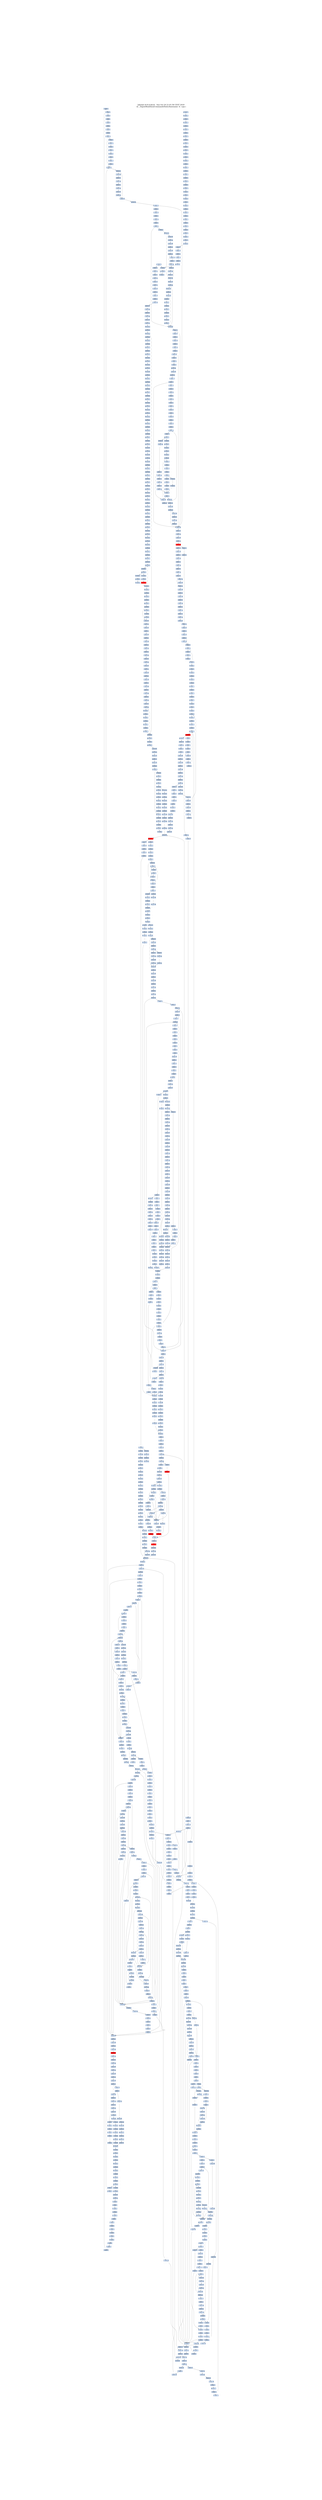 digraph G {
node[shape=rectangle,style=filled,fillcolor=lightsteelblue,color=lightsteelblue]
bgcolor="transparent"
graph [label="Jakstab v0.8.4-devel   Sun Oct 20 21:01:56 CEST 2019\n-m ../Input/Real/linuxCommandsStatic/basename -b --cpa i", labelloc=t, fontsize=35, pad=30]
"0x0804bfe6"[label="0x0804bfe6\n"];
"0x08078fe5"[label="0x08078fe5\n"];
"0x0804bfe2"[label="0x0804bfe2\n"];
"0x08078fe3"[label="0x08078fe3\n"];
"0x080767e3"[label="0x080767e3\n"];
"0x08078fe1"[label="0x08078fe1\n"];
"0x080767e1"[label="0x080767e1\n"];
"0x0804bfe4"[label="0x0804bfe4\n"];
"0x080a1fee"[label="0x080a1fee\n"];
"0x080767f0"[label="0x080767f0\n"];
"0x080a1fe4"[label="0x080a1fe4\n"];
"0x08078fee"[label="0x08078fee\n"];
"0x0804bfef"[label="0x0804bfef\n"];
"0x0804bfe9"[label="0x0804bfe9\n"];
"0x08078feb"[label="0x08078feb\n"];
"0x08078fe9"[label="0x08078fe9\n"];
"0x080a1fe6"[label="0x080a1fe6\n"];
"0x080767e9"[label="0x080767e9\n"];
"0x080767f8"[label="0x080767f8\n"];
"0x080a1ffb"[label="0x080a1ffb\n"];
"0x08078ff6"[label="0x08078ff6\n"];
"0x080a1ff9"[label="0x080a1ff9\n"];
"0x080767f5"[label="0x080767f5\n"];
"0x0804bff8"[label="0x0804bff8\n"];
"0x0804bff1"[label="0x0804bff1\n"];
"0x08078ff2"[label="0x08078ff2\n"];
"0x080a1ffe"[label="0x080a1ffe\n"];
"0x0804bffd"[label="0x0804bffd\n"];
"0x08076800"[label="0x08076800\n"];
"0x080a1ff3"[label="0x080a1ff3\n"];
"0x08078ffe"[label="0x08078ffe\n"];
"0x080767fe"[label="0x080767fe\n"];
"0x0804bfff"[label="0x0804bfff\n"];
"0x080767fd"[label="0x080767fd\n"];
"0x080767fc"[label="0x080767fc\n"];
"0x08078ffc"[label="0x08078ffc\n"];
"0x0804bffa"[label="0x0804bffa\n"];
"0x080767fb"[label="0x080767fb\n"];
"0x080767fa"[label="0x080767fa\n"];
"0x080a200b"[label="0x080a200b\n"];
"0x08079007"[label="0x08079007\n"];
"0x080a2009"[label="0x080a2009\n"];
"0x08076806"[label="0x08076806\n"];
"0x0804c008"[label="0x0804c008\n"];
"0x08076805"[label="0x08076805\n"];
"0x080a200a"[label="0x080a200a\n"];
"0x08079004"[label="0x08079004\n"];
"0x08076803"[label="0x08076803\n"];
"0x0804c002"[label="0x0804c002\n"];
"0x080a2010"[label="0x080a2010\n"];
"0x080a2003"[label="0x080a2003\n"];
"0x0807a010"[label="0x0807a010\n"];
"0x08076810"[label="0x08076810\n"];
"0x0804c00e"[label="0x0804c00e\n"];
"0x0807900f"[label="0x0807900f\n"];
"0x080a2001"[label="0x080a2001\n"];
"0x0807680e"[label="0x0807680e\n"];
"0x0807900d"[label="0x0807900d\n"];
"0x0807680b"[label="0x0807680b\n"];
"0x080a2008"[label="0x080a2008\n"];
"0x080a2005"[label="0x080a2005\n"];
"0x0804c00c"[label="0x0804c00c\n"];
"0x080a2006"[label="0x080a2006\n"];
"0x08076818"[label="0x08076818\n"];
"0x0804c015"[label="0x0804c015\n"];
"0x08079018"[label="0x08079018\n"];
"0x08076817"[label="0x08076817\n"];
"0x080a201c"[label="0x080a201c\n"];
"0x0804c017"[label="0x0804c017\n"];
"0x080a201a"[label="0x080a201a\n"];
"0x08076815"[label="0x08076815\n"];
"0x0807a014"[label="0x0807a014\n"];
"0x080a2020"[label="0x080a2020\n"];
"0x0807a013"[label="0x0807a013\n"];
"0x0804c013"[label="0x0804c013\n"];
"0x0807a012"[label="0x0807a012\n"];
"0x08076812"[label="0x08076812\n"];
"0x0807a011"[label="0x0807a011\n"];
"0x08076820"[label="0x08076820\n"];
"0x0804c01d"[label="0x0804c01d\n"];
"0x080a2014"[label="0x080a2014\n"];
"0x0807901f"[label="0x0807901f\n"];
"0x0804c020"[label="0x0804c020\n"];
"0x080a2017"[label="0x080a2017\n"];
"0x0807901c"[label="0x0807901c\n"];
"0x0807681b"[label="0x0807681b\n"];
"0x0804c01a"[label="0x0804c01a\n"];
"0x0807681a"[label="0x0807681a\n"];
"0x0807901a"[label="0x0807901a\n"];
"0x08076819"[label="0x08076819\n"];
"0x08079028"[label="0x08079028\n"];
"0x080a202b"[label="0x080a202b\n"];
"0x0804c026"[label="0x0804c026\n"];
"0x08079026"[label="0x08079026\n"];
"0x08076826"[label="0x08076826\n"];
"0x08076824"[label="0x08076824\n"];
"0x080a2030"[label="0x080a2030\n"];
"0x08079023"[label="0x08079023\n"];
"0x08076822"[label="0x08076822\n"];
"0x0804c023"[label="0x0804c023\n"];
"0x08079030"[label="0x08079030\n"];
"0x0807902c"[label="0x0807902c\n"];
"0x080a2028"[label="0x080a2028\n"];
"0x0804c02c"[label="0x0804c02c\n"];
"0x08076829"[label="0x08076829\n"];
"0x0804c037"[label="0x0804c037\n"];
"0x08079036"[label="0x08079036\n"];
"0x08079034"[label="0x08079034\n"];
"0x0804c032"[label="0x0804c032\n"];
"0x080a203d"[label="0x080a203d\n"];
"0x0804c034"[label="0x0804c034\n"];
"0x08079040"[label="0x08079040\n"];
"0x0804c03f"[label="0x0804c03f\n"];
"0x0804c039"[label="0x0804c039\n"];
"0x080a2038"[label="0x080a2038\n"];
"0x0804c03c"[label="0x0804c03c\n"];
"0x08079039"[label="0x08079039\n"];
"0x0804c045"[label="0x0804c045\n"];
"0x08079047"[label="0x08079047\n"];
"0x08079045"[label="0x08079045\n"];
"0x08079042"[label="0x08079042\n"];
"0x08079050"[label="0x08079050\n"];
"0x0807904e"[label="0x0807904e\n"];
"0x0804c04f"[label="0x0804c04f\n"];
"0x0804c049"[label="0x0804c049\n"];
"0x08079049"[label="0x08079049\n"];
"0x08079058"[label="0x08079058\n"];
"0x0804c056"[label="0x0804c056\n"];
"0x08079056"[label="0x08079056\n"];
"0x0804c058"[label="0x0804c058\n"];
"0x08079054"[label="0x08079054\n"];
"0x08079052"[label="0x08079052\n"];
"0x0804c054"[label="0x0804c054\n"];
"0x08079060"[label="0x08079060\n"];
"0x0804c05a"[label="0x0804c05a\n"];
"0x0804c05c"[label="0x0804c05c\n"];
"0x0804c065"[label="0x0804c065\n"];
"0x08079068"[label="0x08079068\n"];
"0x08079066"[label="0x08079066\n"];
"0x0804c067"[label="0x0804c067\n"];
"0x08079064"[label="0x08079064\n"];
"0x0804c062"[label="0x0804c062\n"];
"0x08079062"[label="0x08079062\n"];
"0x0807906e"[label="0x0807906e\n"];
"0x0804c06f"[label="0x0804c06f\n"];
"0x0807906b"[label="0x0807906b\n"];
"0x0804c06c"[label="0x0804c06c\n"];
"0x08079078"[label="0x08079078\n"];
"0x0804c075"[label="0x0804c075\n"];
"0x0804c077"[label="0x0804c077\n"];
"0x08079076"[label="0x08079076\n"];
"0x08079074"[label="0x08079074\n"];
"0x0804c072"[label="0x0804c072\n"];
"0x08079071"[label="0x08079071\n"];
"0x08079080"[label="0x08079080\n"];
"0x0804c07f"[label="0x0804c07f\n"];
"0x0807907d"[label="0x0807907d\n"];
"0x0804c079"[label="0x0804c079\n"];
"0x0807907b"[label="0x0807907b\n"];
"0x08079088"[label="0x08079088\n"];
"0x08079086"[label="0x08079086\n"];
"0x0804c088"[label="0x0804c088\n"];
"0x08079083"[label="0x08079083\n"];
"0x0804c083"[label="0x0804c083\n"];
"0x08079090"[label="0x08079090\n"];
"0x0807908c"[label="0x0807908c\n"];
"0x0804c08c"[label="0x0804c08c\n"];
"0x08079094"[label="0x08079094\n"];
"0x0804c094"[label="0x0804c094\n"];
"0x0807909e"[label="0x0807909e\n"];
"0x0807909a"[label="0x0807909a\n"];
"0x0804c09c"[label="0x0804c09c\n"];
"0x080790a6"[label="0x080790a6\n"];
"0x0804c0a1"[label="0x0804c0a1\n"];
"0x080790a2"[label="0x080790a2\n"];
"0x080790b0"[label="0x080790b0\n"];
"0x0804c0a9"[label="0x0804c0a9\n"];
"0x080790ab"[label="0x080790ab\n"];
"0x080790b5"[label="0x080790b5\n"];
"0x080790b3"[label="0x080790b3\n"];
"0x0804c0b4"[label="0x0804c0b4\n"];
"0x080790bf"[label="0x080790bf\n"];
"0x080790bd"[label="0x080790bd\n"];
"0x080790bb"[label="0x080790bb\n"];
"0x0804c0bb"[label="0x0804c0bb\n"];
"0x080790b9"[label="0x080790b9\n"];
"0x0804c0c6"[label="0x0804c0c6\n"];
"0x080790c6"[label="0x080790c6\n"];
"0x080790c2"[label="0x080790c2\n"];
"0x080790cf"[label="0x080790cf\n"];
"0x080790cd"[label="0x080790cd\n"];
"0x0804c0d0"[label="0x0804c0d0\n"];
"0x0804c0c9"[label="0x0804c0c9\n"];
"0x0804c0cb"[label="0x0804c0cb\n"];
"0x0804c0d5"[label="0x0804c0d5\n"];
"0x080790d8"[label="0x080790d8\n"];
"0x0804c0d7"[label="0x0804c0d7\n"];
"0x080790d5"[label="0x080790d5\n"];
"0x080790d1"[label="0x080790d1\n"];
"0x080790e0"[label="0x080790e0\n"];
"0x0804c0df"[label="0x0804c0df\n"];
"0x080790de"[label="0x080790de\n"];
"0x0804c0d9"[label="0x0804c0d9\n"];
"0x080790da"[label="0x080790da\n"];
"0x0804c0dc"[label="0x0804c0dc\n"];
"0x0804c0e8"[label="0x0804c0e8\n"];
"0x080790e5"[label="0x080790e5\n"];
"0x0804c0e1"[label="0x0804c0e1\n"];
"0x0804c0e4"[label="0x0804c0e4\n"];
"0x0804c0ef"[label="0x0804c0ef\n"];
"0x080790ed"[label="0x080790ed\n"];
"0x080790e9"[label="0x080790e9\n"];
"0x0804c0ec"[label="0x0804c0ec\n"];
"0x0804c0f5"[label="0x0804c0f5\n"];
"0x080790f6"[label="0x080790f6\n"];
"0x0804c0f8"[label="0x0804c0f8\n"];
"0x080790f2"[label="0x080790f2\n"];
"0x0804c0fe"[label="0x0804c0fe\n"];
"0x080790fe"[label="0x080790fe\n"];
"0x0804c0fb"[label="0x0804c0fb\n"];
"0x080790fa"[label="0x080790fa\n"];
"0x0804c905"[label="0x0804c905\n"];
"0x0804c106"[label="0x0804c106\n"];
"0x08079106"[label="0x08079106\n"];
"0x0804c101"[label="0x0804c101\n"];
"0x0804c902"[label="0x0804c902\n"];
"0x08079102"[label="0x08079102\n"];
"0x0804c104"[label="0x0804c104\n"];
"0x0807910d"[label="0x0807910d\n"];
"0x0804c109"[label="0x0804c109\n"];
"0x0807910a"[label="0x0807910a\n"];
"0x0804c10c"[label="0x0804c10c\n"];
"0x0804c116"[label="0x0804c116\n"];
"0x0804c111"[label="0x0804c111\n"];
"0x08099120"[label="0x08099120\n"];
"0x0804c114"[label="0x0804c114\n"];
"0x08079111"[label="0x08079111\n"];
"0x0807911f"[label="0x0807911f\n"];
"0x0804c120"[label="0x0804c120\n"];
"0x0804c119"[label="0x0804c119\n"];
"0x0804c125"[label="0x0804c125\n"];
"0x08079127"[label="0x08079127\n"];
"0x0804c122"[label="0x0804c122\n"];
"0x0804c12d"[label="0x0804c12d\n"];
"0x0804c130"[label="0x0804c130\n"];
"0x0807912c"[label="0x0807912c\n"];
"0x0804c129"[label="0x0804c129\n"];
"0x08099125"[label="0x08099125\n"];
"0x08079137"[label="0x08079137\n"];
"0x08079133"[label="0x08079133\n"];
"0x0804c132"[label="0x0804c132\n"];
"0x08079131"[label="0x08079131\n"];
"0x0807913f"[label="0x0807913f\n"];
"0x0804c140"[label="0x0804c140\n"];
"0x0804c139"[label="0x0804c139\n"];
"0x0807913b"[label="0x0807913b\n"];
"0x08079148"[label="0x08079148\n"];
"0x312d302e"[label="0x312d302e\n"];
"0x0804c146"[label="0x0804c146\n"];
"0x08079146"[label="0x08079146\n"];
"0x08079144"[label="0x08079144\n"];
"0x0804c144"[label="0x0804c144\n"];
"0x08079141"[label="0x08079141\n"];
"0x0804c14d"[label="0x0804c14d\n"];
"0x0807914e"[label="0x0807914e\n"];
"0x0804c150"[label="0x0804c150\n"];
"0x0807914b"[label="0x0807914b\n"];
"0x08079158"[label="0x08079158\n"];
"0x0804c156"[label="0x0804c156\n"];
"0x08079156"[label="0x08079156\n"];
"0x08079154"[label="0x08079154\n"];
"0x0804c153"[label="0x0804c153\n"];
"0x08079151"[label="0x08079151\n"];
"0x0804c15d"[label="0x0804c15d\n"];
"0x0804c15e"[label="0x0804c15e\n"];
"0x0807915f"[label="0x0807915f\n"];
"0x0804c15f"[label="0x0804c15f\n"];
"0x0804c160"[label="0x0804c160\n",fillcolor="red"];
"0x0807915b"[label="0x0807915b\n"];
"0x0804c15c"[label="0x0804c15c\n"];
"0x0804c167"[label="0x0804c167\n"];
"0x0804c161"[label="0x0804c161\n"];
"0x08079162"[label="0x08079162\n"];
"0x0804c164"[label="0x0804c164\n"];
"0x0804916e"[label="0x0804916e\n"];
"0x0804c16f"[label="0x0804c16f\n"];
"0x0804c16a"[label="0x0804c16a\n"];
"0x0807916a"[label="0x0807916a\n"];
"0x0804916b"[label="0x0804916b\n"];
"0x0804c16c"[label="0x0804c16c\n"];
"0x08079176"[label="0x08079176\n"];
"0x0804c178"[label="0x0804c178\n"];
"0x0804c171"[label="0x0804c171\n"];
"0x0804c173"[label="0x0804c173\n"];
"0x08079171"[label="0x08079171\n"];
"0x0804c17e"[label="0x0804c17e\n"];
"0x0807917c"[label="0x0807917c\n"];
"0x0807917a"[label="0x0807917a\n"];
"0x08079182"[label="0x08079182\n"];
"0x0804c183"[label="0x0804c183\n"];
"0x08079190"[label="0x08079190\n"];
"0x0804c18e"[label="0x0804c18e\n"];
"0x0804c190"[label="0x0804c190\n"];
"0x0804c189"[label="0x0804c189\n"];
"0x0804c18b"[label="0x0804c18b\n"];
"0x08079198"[label="0x08079198\n"];
"0x0804c197"[label="0x0804c197\n"];
"0x0804c193"[label="0x0804c193\n"];
"0x0807919d"[label="0x0807919d\n"];
"0x0804c19a"[label="0x0804c19a\n"];
"0x0804c19c"[label="0x0804c19c\n"];
"0x0804c1a5"[label="0x0804c1a5\n"];
"0x0804c1a8"[label="0x0804c1a8\n"];
"0x0804c1a2"[label="0x0804c1a2\n"];
"0x080791a1"[label="0x080791a1\n"];
"0x080791b0"[label="0x080791b0\n"];
"0x0804c1af"[label="0x0804c1af\n"];
"0x0804c1aa"[label="0x0804c1aa\n"];
"0x080791b7"[label="0x080791b7\n"];
"0x080791b3"[label="0x080791b3\n"];
"0x080791b2"[label="0x080791b2\n"];
"0x080791b1"[label="0x080791b1\n"];
"0x0804c1b4"[label="0x0804c1b4\n"];
"0x0804c1bd"[label="0x0804c1bd\n"];
"0x080791bc"[label="0x080791bc\n"];
"0x0804c1ba"[label="0x0804c1ba\n"];
"0x080791c6"[label="0x080791c6\n"];
"0x080791c2"[label="0x080791c2\n"];
"0x0804c1c3"[label="0x0804c1c3\n"];
"0x0804c1ce"[label="0x0804c1ce\n"];
"0x080791cd"[label="0x080791cd\n"];
"0x0804c1c9"[label="0x0804c1c9\n"];
"0x080791ca"[label="0x080791ca\n"];
"0x0804c1cc"[label="0x0804c1cc\n"];
"0x080791d7"[label="0x080791d7\n"];
"0x080791d4"[label="0x080791d4\n"];
"0x0804c1d1"[label="0x0804c1d1\n"];
"0x0804c1d4"[label="0x0804c1d4\n"];
"0x0804c1dd"[label="0x0804c1dd\n"];
"0x080791df"[label="0x080791df\n"];
"0x0804c1e0"[label="0x0804c1e0\n"];
"0x080791dc"[label="0x080791dc\n"];
"0x0804c1da"[label="0x0804c1da\n"];
"0x080791da"[label="0x080791da\n"];
"0x0804c1e5"[label="0x0804c1e5\n"];
"0x080791e4"[label="0x080791e4\n"];
"0x080791e1"[label="0x080791e1\n"];
"0x0804c1ee"[label="0x0804c1ee\n"];
"0x080791ef"[label="0x080791ef\n"];
"0x080791ea"[label="0x080791ea\n"];
"0x0804c1ec"[label="0x0804c1ec\n"];
"0x080791f5"[label="0x080791f5\n"];
"0x0804c1f1"[label="0x0804c1f1\n"];
"0x080791f3"[label="0x080791f3\n"];
"0x080791f1"[label="0x080791f1\n"];
"0x08079200"[label="0x08079200\n"];
"0x080791ff"[label="0x080791ff\n"];
"0x0804c200"[label="0x0804c200\n"];
"0x080791fd"[label="0x080791fd\n"];
"0x080791f9"[label="0x080791f9\n"];
"0x08079208"[label="0x08079208\n"];
"0x0804c205"[label="0x0804c205\n"];
"0x08079202"[label="0x08079202\n"];
"0x08079201"[label="0x08079201\n"];
"0x0804c20d"[label="0x0804c20d\n"];
"0x0804c210"[label="0x0804c210\n"];
"0x0807920b"[label="0x0807920b\n"];
"0x0804c20a"[label="0x0804c20a\n"];
"0x0807920a"[label="0x0807920a\n"];
"0x0804c20b"[label="0x0804c20b\n"];
"0x0804c20c"[label="0x0804c20c\n"];
"0x08079209"[label="0x08079209\n"];
"0x0804c216"[label="0x0804c216\n"];
"0x0804c21e"[label="0x0804c21e\n"];
"0x0804c21a"[label="0x0804c21a\n"];
"0x0804c21c"[label="0x0804c21c\n"];
"0x08079230"[label="0x08079230\n"];
"0x0804c22d"[label="0x0804c22d\n"];
"0x0804c229"[label="0x0804c229\n"];
"0x0804c238"[label="0x0804c238\n"];
"0x08079234"[label="0x08079234\n"];
"0x08079233"[label="0x08079233\n"];
"0x08079232"[label="0x08079232\n"];
"0x0804c233"[label="0x0804c233\n"];
"0x08079231"[label="0x08079231\n"];
"0x0807923f"[label="0x0807923f\n"];
"0x0804c23f"[label="0x0804c23f\n"];
"0x08079239"[label="0x08079239\n"];
"0x0804c246"[label="0x0804c246\n"];
"0x08079242"[label="0x08079242\n"];
"0x0807924d"[label="0x0807924d\n"];
"0x0804c24c"[label="0x0804c24c\n"];
"0x08079249"[label="0x08079249\n"];
"0x08079257"[label="0x08079257\n"];
"0x0804c257"[label="0x0804c257\n"];
"0x08079253"[label="0x08079253\n"];
"0x0804c253"[label="0x0804c253\n"];
"0x0804c25f"[label="0x0804c25f\n"];
"0x0807925d"[label="0x0807925d\n"];
"0x0804c259"[label="0x0804c259\n"];
"0x0807925b"[label="0x0807925b\n"];
"0x08079259"[label="0x08079259\n"];
"0x0804c267"[label="0x0804c267\n"];
"0x0804c261"[label="0x0804c261\n"];
"0x08079263"[label="0x08079263\n"];
"0x0804c264"[label="0x0804c264\n"];
"0x0804c26e"[label="0x0804c26e\n"];
"0x0807926f"[label="0x0807926f\n"];
"0x0804c26f"[label="0x0804c26f\n"];
"0x0804c269"[label="0x0804c269\n"];
"0x0804c26b"[label="0x0804c26b\n"];
"0x08079269"[label="0x08079269\n"];
"0x08079277"[label="0x08079277\n"];
"0x0804c277"[label="0x0804c277\n"];
"0x08079275"[label="0x08079275\n"];
"0x0804c274"[label="0x0804c274\n"];
"0x0807927b"[label="0x0807927b\n"];
"0x0804c27b"[label="0x0804c27b\n"];
"0x0804c286"[label="0x0804c286\n"];
"0x08079285"[label="0x08079285\n"];
"0x0804c281"[label="0x0804c281\n"];
"0x08079281"[label="0x08079281\n"];
"0x0804c284"[label="0x0804c284\n"];
"0x0807928f"[label="0x0807928f\n"];
"0x0804c28e"[label="0x0804c28e\n"];
"0x0804c290"[label="0x0804c290\n"];
"0x0807928b"[label="0x0807928b\n"];
"0x08079289"[label="0x08079289\n"];
"0x0804c28c"[label="0x0804c28c\n"];
"0x0804c295"[label="0x0804c295\n"];
"0x08079297"[label="0x08079297\n"];
"0x08079295"[label="0x08079295\n"];
"0x0804c29e"[label="0x0804c29e\n"];
"0x0804c2a0"[label="0x0804c2a0\n"];
"0x0807929d"[label="0x0807929d\n"];
"0x0804c29b"[label="0x0804c29b\n"];
"0x08079299"[label="0x08079299\n"];
"0x0804c2a6"[label="0x0804c2a6\n"];
"0x080792a7"[label="0x080792a7\n"];
"0x080792a3"[label="0x080792a3\n"];
"0x0804c2a4"[label="0x0804c2a4\n"];
"0x0804c2b0"[label="0x0804c2b0\n"];
"0x080792ad"[label="0x080792ad\n"];
"0x0804c2aa"[label="0x0804c2aa\n"];
"0x080792b8"[label="0x080792b8\n"];
"0x0804c2b6"[label="0x0804c2b6\n"];
"0x0804c2b8"[label="0x0804c2b8\n"];
"0x0804c2b2"[label="0x0804c2b2\n"];
"0x080792b1"[label="0x080792b1\n"];
"0x080792c0"[label="0x080792c0\n"];
"0x0804c2bd"[label="0x0804c2bd\n"];
"0x080792bc"[label="0x080792bc\n"];
"0x0804c2c6"[label="0x0804c2c6\n"];
"0x080792c6"[label="0x080792c6\n"];
"0x0804c2c8"[label="0x0804c2c8\n"];
"0x0804c2c3"[label="0x0804c2c3\n"];
"0x0804c2cd"[label="0x0804c2cd\n"];
"0x080792cb"[label="0x080792cb\n"];
"0x080792d7"[label="0x080792d7\n"];
"0x0804c2d6"[label="0x0804c2d6\n"];
"0x080792d5"[label="0x080792d5\n"];
"0x0804c2d8"[label="0x0804c2d8\n"];
"0x0804c2d3"[label="0x0804c2d3\n"];
"0x080792d1"[label="0x080792d1\n"];
"0x080792df"[label="0x080792df\n"];
"0x0804c2e0"[label="0x0804c2e0\n"];
"0x080792db"[label="0x080792db\n"];
"0x0804c2da"[label="0x0804c2da\n"];
"0x080792e7"[label="0x080792e7\n"];
"0x0804c2e8"[label="0x0804c2e8\n"];
"0x080ac2f0"[label="0x080ac2f0\n"];
"0x080792e1"[label="0x080792e1\n"];
"0x0804c2f0"[label="0x0804c2f0\n"];
"0x080792eb"[label="0x080792eb\n"];
"0x080ac2fb"[label="0x080ac2fb\n"];
"0x080792f5"[label="0x080792f5\n"];
"0x080ac2ff"[label="0x080ac2ff\n"];
"0x0804c2f3"[label="0x0804c2f3\n"];
"0x080792f1"[label="0x080792f1\n"];
"0x080ac2f3"[label="0x080ac2f3\n"];
"0x080ac2f4"[label="0x080ac2f4\n"];
"0x0804c2ff"[label="0x0804c2ff\n"];
"0x080ac2f1"[label="0x080ac2f1\n"];
"0x080792fd"[label="0x080792fd\n"];
"0x080ac2f2"[label="0x080ac2f2\n"];
"0x080ac2f7"[label="0x080ac2f7\n"];
"0x0804c2f9"[label="0x0804c2f9\n"];
"0x080792fb"[label="0x080792fb\n"];
"0x080792f9"[label="0x080792f9\n"];
"0x0804c305"[label="0x0804c305\n"];
"0x080ac30b"[label="0x080ac30b\n"];
"0x08079307"[label="0x08079307\n"];
"0x080ac309"[label="0x080ac309\n"];
"0x08079303"[label="0x08079303\n"];
"0x080ac30d"[label="0x080ac30d\n"];
"0x08079310"[label="0x08079310\n"];
"0x080ac303"[label="0x080ac303\n"];
"0x080ac307"[label="0x080ac307\n"];
"0x0807930b"[label="0x0807930b\n"];
"0x0804c30b"[label="0x0804c30b\n"];
"0x0804c316"[label="0x0804c316\n"];
"0x080ac319"[label="0x080ac319\n"];
"0x0804c318"[label="0x0804c318\n"];
"0x08079314"[label="0x08079314\n"];
"0x0804c311"[label="0x0804c311\n"];
"0x080ac320"[label="0x080ac320\n"];
"0x0804c314"[label="0x0804c314\n"];
"0x080ac31e"[label="0x080ac31e\n"];
"0x080ac313"[label="0x080ac313\n"];
"0x0807931d"[label="0x0807931d\n"];
"0x080ac317"[label="0x080ac317\n"];
"0x0804c31a"[label="0x0804c31a\n"];
"0x080ac315"[label="0x080ac315\n"];
"0x08079319"[label="0x08079319\n"];
"0x0804c31c"[label="0x0804c31c\n"];
"0x08079328"[label="0x08079328\n"];
"0x080ac32c"[label="0x080ac32c\n"];
"0x080ac32a"[label="0x080ac32a\n"];
"0x0804c321"[label="0x0804c321\n"];
"0x08079323"[label="0x08079323\n"];
"0x080ac330"[label="0x080ac330\n"];
"0x080ac32e"[label="0x080ac32e\n"];
"0x0804c324"[label="0x0804c324\n"];
"0x0804c32d"[label="0x0804c32d\n"];
"0x080ac324"[label="0x080ac324\n"];
"0x080ac322"[label="0x080ac322\n"];
"0x0807932d"[label="0x0807932d\n"];
"0x0804c329"[label="0x0804c329\n"];
"0x080ac328"[label="0x080ac328\n"];
"0x080ac326"[label="0x080ac326\n"];
"0x080ac33b"[label="0x080ac33b\n"];
"0x0804c336"[label="0x0804c336\n"];
"0x08079337"[label="0x08079337\n"];
"0x080ac339"[label="0x080ac339\n"];
"0x080ac33a"[label="0x080ac33a\n"];
"0x080ac340"[label="0x080ac340\n"];
"0x0804c333"[label="0x0804c333\n"];
"0x08079332"[label="0x08079332\n"];
"0x080ac334"[label="0x080ac334\n"];
"0x080ac332"[label="0x080ac332\n"];
"0x0807933d"[label="0x0807933d\n"];
"0x080ac337"[label="0x080ac337\n"];
"0x0804c339"[label="0x0804c339\n"];
"0x080ac338"[label="0x080ac338\n"];
"0x0804c33b"[label="0x0804c33b\n"];
"0x08079339"[label="0x08079339\n"];
"0x0804c345"[label="0x0804c345\n"];
"0x08079347"[label="0x08079347\n"];
"0x0804c347"[label="0x0804c347\n"];
"0x080ac34a"[label="0x080ac34a\n"];
"0x080ac350"[label="0x080ac350\n"];
"0x0804c342"[label="0x0804c342\n"];
"0x08079342"[label="0x08079342\n"];
"0x080ac344"[label="0x080ac344\n"];
"0x080ac342"[label="0x080ac342\n"];
"0x080ac347"[label="0x080ac347\n"];
"0x0807934c"[label="0x0807934c\n"];
"0x0804c34b"[label="0x0804c34b\n"];
"0x080ac35b"[label="0x080ac35b\n"];
"0x080ac359"[label="0x080ac359\n"];
"0x0804c358"[label="0x0804c358\n"];
"0x08079355"[label="0x08079355\n"];
"0x0804c351"[label="0x0804c351\n"];
"0x080ac35f"[label="0x080ac35f\n"];
"0x08079351"[label="0x08079351\n"];
"0x08079360"[label="0x08079360\n"];
"0x080ac352"[label="0x080ac352\n"];
"0x0804c360"[label="0x0804c360\n"];
"0x080ac357"[label="0x080ac357\n"];
"0x0807935b"[label="0x0807935b\n"];
"0x0804c35c"[label="0x0804c35c\n"];
"0x080ac36b"[label="0x080ac36b\n"];
"0x0804c366"[label="0x0804c366\n"];
"0x080ac369"[label="0x080ac369\n"];
"0x08079365"[label="0x08079365\n"];
"0x0804c368"[label="0x0804c368\n"];
"0x080ac36d"[label="0x080ac36d\n"];
"0x080ac363"[label="0x080ac363\n"];
"0x0807936f"[label="0x0807936f\n"];
"0x0804c36f"[label="0x0804c36f\n"];
"0x080ac361"[label="0x080ac361\n"];
"0x0807936b"[label="0x0807936b\n"];
"0x080ac365"[label="0x080ac365\n"];
"0x0804c36b"[label="0x0804c36b\n"];
"0x08079369"[label="0x08079369\n"];
"0x0804c375"[label="0x0804c375\n"];
"0x080ac37b"[label="0x080ac37b\n"];
"0x08079377"[label="0x08079377\n"];
"0x080ac379"[label="0x080ac379\n"];
"0x08079375"[label="0x08079375\n"];
"0x0804c371"[label="0x0804c371\n"];
"0x080ac37f"[label="0x080ac37f\n"];
"0x08079371"[label="0x08079371\n"];
"0x0804c374"[label="0x0804c374\n"];
"0x08079380"[label="0x08079380\n"];
"0x080ac373"[label="0x080ac373\n"];
"0x080ac371"[label="0x080ac371\n"];
"0x0804f380"[label="0x0804f380\n"];
"0x0804c380"[label="0x0804c380\n"];
"0x080ac377"[label="0x080ac377\n"];
"0x080ac375"[label="0x080ac375\n"];
"0x0804c37b"[label="0x0804c37b\n"];
"0x08079379"[label="0x08079379\n"];
"0x0804c37c"[label="0x0804c37c\n"];
"0x080ac38b"[label="0x080ac38b\n"];
"0x08079388"[label="0x08079388\n"];
"0x08079386"[label="0x08079386\n"];
"0x080ac389"[label="0x080ac389\n"];
"0x0804c388"[label="0x0804c388\n"];
"0x080ac38f"[label="0x080ac38f\n"];
"0x0804c381"[label="0x0804c381\n"];
"0x0804f381"[label="0x0804f381\n"];
"0x08079383"[label="0x08079383\n"];
"0x0804c383"[label="0x0804c383\n"];
"0x080ac383"[label="0x080ac383\n"];
"0x0804c38d"[label="0x0804c38d\n"];
"0x0807938f"[label="0x0807938f\n"];
"0x080ac381"[label="0x080ac381\n"];
"0x080ac387"[label="0x080ac387\n"];
"0x080ac385"[label="0x080ac385\n"];
"0x0804c38b"[label="0x0804c38b\n"];
"0x080ac39b"[label="0x080ac39b\n"];
"0x080ac399"[label="0x080ac399\n"];
"0x080ac39f"[label="0x080ac39f\n"];
"0x0804c391"[label="0x0804c391\n"];
"0x0804c392"[label="0x0804c392\n"];
"0x080ac39d"[label="0x080ac39d\n"];
"0x08079391"[label="0x08079391\n",fillcolor="red"];
"0x0804c394"[label="0x0804c394\n"];
"0x08078ba0"[label="0x08078ba0\n"];
"0x080ac393"[label="0x080ac393\n"];
"0x080ac391"[label="0x080ac391\n"];
"0x080ac397"[label="0x080ac397\n"];
"0x08078ba8"[label="0x08078ba8\n"];
"0x080ac3ac"[label="0x080ac3ac\n"];
"0x08078ba6"[label="0x08078ba6\n"];
"0x080ac3aa"[label="0x080ac3aa\n"];
"0x08078ba3"[label="0x08078ba3\n"];
"0x080ac3ae"[label="0x080ac3ae\n"];
"0x080ac3a3"[label="0x080ac3a3\n"];
"0x08078bae"[label="0x08078bae\n"];
"0x080ac3a1"[label="0x080ac3a1\n"];
"0x080ac3a7"[label="0x080ac3a7\n"];
"0x08078bac"[label="0x08078bac\n"];
"0x08078bab"[label="0x08078bab\n"];
"0x080ac3a5"[label="0x080ac3a5\n"];
"0x08078bb8"[label="0x08078bb8\n"];
"0x08078bb5"[label="0x08078bb5\n"];
"0x08078bb3"[label="0x08078bb3\n"];
"0x080ac3c0"[label="0x080ac3c0\n"];
"0x08078bb1"[label="0x08078bb1\n"];
"0x080ac3b3"[label="0x080ac3b3\n"];
"0x080793c0"[label="0x080793c0\n"];
"0x08078bbf"[label="0x08078bbf\n"];
"0x080ac3b4"[label="0x080ac3b4\n"];
"0x080ac3b1"[label="0x080ac3b1\n"];
"0x080793be"[label="0x080793be\n"];
"0x08078bbd"[label="0x08078bbd\n"];
"0x080ac3b2"[label="0x080ac3b2\n"];
"0x080793bb"[label="0x080793bb\n"];
"0x080ac3b5"[label="0x080ac3b5\n"];
"0x08078bba"[label="0x08078bba\n"];
"0x080793c8"[label="0x080793c8\n"];
"0x08078bc8"[label="0x08078bc8\n"];
"0x080ac3cb"[label="0x080ac3cb\n"];
"0x080ac3cc"[label="0x080ac3cc\n"];
"0x080ac3c9"[label="0x080ac3c9\n"];
"0x080ac3ca"[label="0x080ac3ca\n"];
"0x080793c4"[label="0x080793c4\n"];
"0x080ac3d0"[label="0x080ac3d0\n"];
"0x080ac3cd"[label="0x080ac3cd\n"];
"0x080793c2"[label="0x080793c2\n"];
"0x08078bc2"[label="0x08078bc2\n"];
"0x08078bc1"[label="0x08078bc1\n"];
"0x080ac3c4"[label="0x080ac3c4\n"];
"0x08078bcf"[label="0x08078bcf\n"];
"0x08078bcd"[label="0x08078bcd\n"];
"0x080793cd"[label="0x080793cd\n"];
"0x080ac3c2"[label="0x080ac3c2\n"];
"0x08078bcb"[label="0x08078bcb\n"];
"0x080ac3c6"[label="0x080ac3c6\n"];
"0x08078bd7"[label="0x08078bd7\n"];
"0x080ac3da"[label="0x080ac3da\n"];
"0x080793d5"[label="0x080793d5\n"];
"0x08078bd4"[label="0x08078bd4\n"];
"0x080ac3df"[label="0x080ac3df\n"];
"0x080ac3e0"[label="0x080ac3e0\n"];
"0x080793d3"[label="0x080793d3\n"];
"0x080ac3dd"[label="0x080ac3dd\n"];
"0x08078bd2"[label="0x08078bd2\n"];
"0x080ac3de"[label="0x080ac3de\n"];
"0x080793d1"[label="0x080793d1\n"];
"0x08078be0"[label="0x08078be0\n"];
"0x080793e0"[label="0x080793e0\n"];
"0x080ac3d4"[label="0x080ac3d4\n"];
"0x08078bde"[label="0x08078bde\n"];
"0x080ac3d2"[label="0x080ac3d2\n"];
"0x080ac3d8"[label="0x080ac3d8\n"];
"0x080793db"[label="0x080793db\n"];
"0x08078bdb"[label="0x08078bdb\n"];
"0x08078bd9"[label="0x08078bd9\n"];
"0x080ac3d6"[label="0x080ac3d6\n"];
"0x080ac3ec"[label="0x080ac3ec\n"];
"0x08078be6"[label="0x08078be6\n"];
"0x080ac3ea"[label="0x080ac3ea\n"];
"0x080ac3f0"[label="0x080ac3f0\n"];
"0x08078be3"[label="0x08078be3\n"];
"0x080ac3ee"[label="0x080ac3ee\n"];
"0x08078bf0"[label="0x08078bf0\n"];
"0x080ac3e1"[label="0x080ac3e1\n"];
"0x080793ec"[label="0x080793ec\n"];
"0x080ac3e8"[label="0x080ac3e8\n"];
"0x08078beb"[label="0x08078beb\n",fillcolor="red"];
"0x08078bea"[label="0x08078bea\n"];
"0x08078bf8"[label="0x08078bf8\n"];
"0x080ac400"[label="0x080ac400\n"];
"0x08078bf3"[label="0x08078bf3\n",fillcolor="red"];
"0x080793f1"[label="0x080793f1\n"];
"0x08078c00"[label="0x08078c00\n"];
"0x08078bff"[label="0x08078bff\n"];
"0x08078bfd"[label="0x08078bfd\n"];
"0x080793fd"[label="0x080793fd\n"];
"0x080ac3f2"[label="0x080ac3f2\n"];
"0x080ac3f7"[label="0x080ac3f7\n"];
"0x08078bfa"[label="0x08078bfa\n"];
"0x08079402"[label="0x08079402\n"];
"0x08078c10"[label="0x08078c10\n"];
"0x080ac404"[label="0x080ac404\n"];
"0x0807940e"[label="0x0807940e\n"];
"0x080ac402"[label="0x080ac402\n"];
"0x08078c16"[label="0x08078c16\n"];
"0x08078c13"[label="0x08078c13\n"];
"0x08079413"[label="0x08079413\n"];
"0x08078c11"[label="0x08078c11\n"];
"0x08078c20"[label="0x08078c20\n"];
"0x0807941f"[label="0x0807941f\n"];
"0x08078c1c"[label="0x08078c1c\n"];
"0x08078c1a"[label="0x08078c1a\n"];
"0x08078c27"[label="0x08078c27\n"];
"0x08079424"[label="0x08079424\n"];
"0x08078c22"[label="0x08078c22\n"];
"0x08078c30"[label="0x08078c30\n"];
"0x08078c2b"[label="0x08078c2b\n",fillcolor="red"];
"0x08078c2a"[label="0x08078c2a\n"];
"0x08078c36"[label="0x08078c36\n"];
"0x08078c35"[label="0x08078c35\n"];
"0x08079434"[label="0x08079434\n"];
"0x08078c33"[label="0x08078c33\n"];
"0x08078c3f"[label="0x08078c3f\n"];
"0x08078c3b"[label="0x08078c3b\n"];
"0x08079439"[label="0x08079439\n"];
"0x08078c46"[label="0x08078c46\n"];
"0x08078c43"[label="0x08078c43\n"];
"0x0807944e"[label="0x0807944e\n"];
"0x08078c4c"[label="0x08078c4c\n"];
"0x08078c4a"[label="0x08078c4a\n"];
"0x08079449"[label="0x08079449\n"];
"0x0804b457"[label="0x0804b457\n",fillcolor="red"];
"0x08078c55"[label="0x08078c55\n",fillcolor="red"];
"0x08078c54"[label="0x08078c54\n"];
"0x0804b454"[label="0x0804b454\n"];
"0x08078c51"[label="0x08078c51\n"];
"0x0807945c"[label="0x0807945c\n"];
"0x0804cc59"[label="0x0804cc59\n"];
"0x0804cc5c"[label="0x0804cc5c\n"];
"0x08079461"[label="0x08079461\n"];
"0x0807946d"[label="0x0807946d\n"];
"0x08079472"[label="0x08079472\n"];
"0x08078c80"[label="0x08078c80\n"];
"0x0807947e"[label="0x0807947e\n"];
"0x08078c87"[label="0x08078c87\n"];
"0x08079483"[label="0x08079483\n"];
"0x08078c82"[label="0x08078c82\n"];
"0x08078c81"[label="0x08078c81\n"];
"0x08078c8f"[label="0x08078c8f\n"];
"0x0807948f"[label="0x0807948f\n"];
"0x08078c8e"[label="0x08078c8e\n"];
"0x08078c8d"[label="0x08078c8d\n"];
"0x08078c98"[label="0x08078c98\n"];
"0x08079494"[label="0x08079494\n"];
"0x08078c92"[label="0x08078c92\n"];
"0x080794a0"[label="0x080794a0\n"];
"0x08078c9e"[label="0x08078c9e\n"];
"0x08078c9c"[label="0x08078c9c\n"];
"0x08078ca6"[label="0x08078ca6\n"];
"0x080794a5"[label="0x080794a5\n"];
"0x08078ca4"[label="0x08078ca4\n"];
"0x08078ca2"[label="0x08078ca2\n"];
"0x08078cab"[label="0x08078cab\n"];
"0x080794b6"[label="0x080794b6\n"];
"0x08078cb5"[label="0x08078cb5\n"];
"0x080794b4"[label="0x080794b4\n"];
"0x08078cb3"[label="0x08078cb3\n"];
"0x08078cb1"[label="0x08078cb1\n"];
"0x080794b1"[label="0x080794b1\n"];
"0x08078cc0"[label="0x08078cc0\n"];
"0x080794be"[label="0x080794be\n"];
"0x080794bc"[label="0x080794bc\n"];
"0x08078cba"[label="0x08078cba\n"];
"0x080794ba"[label="0x080794ba\n"];
"0x080794c7"[label="0x080794c7\n"];
"0x08078cc6"[label="0x08078cc6\n"];
"0x08078cc4"[label="0x08078cc4\n"];
"0x080794c3"[label="0x080794c3\n"];
"0x080794c1"[label="0x080794c1\n"];
"0x08078cd0"[label="0x08078cd0\n"];
"0x080794d0"[label="0x080794d0\n"];
"0x080794cd"[label="0x080794cd\n"];
"0x08078ccc"[label="0x08078ccc\n"];
"0x080794d4"[label="0x080794d4\n"];
"0x08078cd4"[label="0x08078cd4\n"];
"0x080794d3"[label="0x080794d3\n"];
"0x08078cd2"[label="0x08078cd2\n"];
"0x080794d2"[label="0x080794d2\n"];
"0x080794d1"[label="0x080794d1\n"];
"0x08078cde"[label="0x08078cde\n"];
"0x08078cda"[label="0x08078cda\n"];
"0x08078ce8"[label="0x08078ce8\n"];
"0x08078ce5"[label="0x08078ce5\n"];
"0x08078ce2"[label="0x08078ce2\n"];
"0x08078cf0"[label="0x08078cf0\n"];
"0x08078cee"[label="0x08078cee\n"];
"0x08078cf8"[label="0x08078cf8\n"];
"0x08078cf6"[label="0x08078cf6\n"];
"0x08078d00"[label="0x08078d00\n"];
"0x08078d08"[label="0x08078d08\n"];
"0x08078d05"[label="0x08078d05\n"];
"0x08078d03"[label="0x08078d03\n"];
"0x08078d0f"[label="0x08078d0f\n"];
"0x08078d0d"[label="0x08078d0d\n"];
"0x08078d15"[label="0x08078d15\n"];
"0x08078d13"[label="0x08078d13\n"];
"0x08078d11"[label="0x08078d11\n"];
"0x08078d20"[label="0x08078d20\n"];
"0x08078d1e"[label="0x08078d1e\n"];
"0x08078d1b"[label="0x08078d1b\n"];
"0x08078d28"[label="0x08078d28\n"];
"0x08078d24"[label="0x08078d24\n"];
"0x08078d2e"[label="0x08078d2e\n"];
"0x08078d2a"[label="0x08078d2a\n"];
"0x08078d37"[label="0x08078d37\n"];
"0x08078d34"[label="0x08078d34\n"];
"0x08078d40"[label="0x08078d40\n"];
"0x08078d3d"[label="0x08078d3d\n"];
"0x08078d39"[label="0x08078d39\n"];
"0x08078d46"[label="0x08078d46\n"];
"0x08078d50"[label="0x08078d50\n"];
"0x08078d4c"[label="0x08078d4c\n"];
"0x08078d4b"[label="0x08078d4b\n"];
"0x08078d57"[label="0x08078d57\n"];
"0x08078d55"[label="0x08078d55\n"];
"0x08078d53"[label="0x08078d53\n"];
"0x08078d5e"[label="0x08078d5e\n"];
"0x08078d5b"[label="0x08078d5b\n"];
"0x08078d59"[label="0x08078d59\n"];
"0x08078d68"[label="0x08078d68\n"];
"0x08078d66"[label="0x08078d66\n"];
"0x08078d64"[label="0x08078d64\n"];
"0x08078d61"[label="0x08078d61\n"];
"0x08078d6b"[label="0x08078d6b\n"];
"0x08078d77"[label="0x08078d77\n"];
"0x08078d75"[label="0x08078d75\n"];
"0x08078d71"[label="0x08078d71\n"];
"0x08078d7d"[label="0x08078d7d\n"];
"0x08078d7b"[label="0x08078d7b\n"];
"0x08078d85"[label="0x08078d85\n"];
"0x08078d81"[label="0x08078d81\n"];
"0x08078d90"[label="0x08078d90\n"];
"0x08078d8c"[label="0x08078d8c\n"];
"0x08078d8b"[label="0x08078d8b\n"];
"0x08078d98"[label="0x08078d98\n"];
"0x08078d95"[label="0x08078d95\n"];
"0x08078d93"[label="0x08078d93\n"];
"0x08078da0"[label="0x08078da0\n"];
"0x08078d9c"[label="0x08078d9c\n"];
"0x08078d9a"[label="0x08078d9a\n"];
"0x08078da7"[label="0x08078da7\n"];
"0x08078da4"[label="0x08078da4\n"];
"0x08078daf"[label="0x08078daf\n"];
"0x08078dad"[label="0x08078dad\n"];
"0x08078dab"[label="0x08078dab\n"];
"0x08078da9"[label="0x08078da9\n"];
"0x08078db7"[label="0x08078db7\n"];
"0x08078db5"[label="0x08078db5\n"];
"0x08078db3"[label="0x08078db3\n"];
"0x08078db1"[label="0x08078db1\n"];
"0x08078dc0"[label="0x08078dc0\n"];
"0x0804c5bf"[label="0x0804c5bf\n"];
"0x08078dc8"[label="0x08078dc8\n"];
"0x0804c5c5"[label="0x0804c5c5\n"];
"0x08078dc6"[label="0x08078dc6\n"];
"0x0804c5c8"[label="0x0804c5c8\n"];
"0x08078dc4"[label="0x08078dc4\n"];
"0x08078dc2"[label="0x08078dc2\n"];
"0x0804c5ce"[label="0x0804c5ce\n"];
"0x08078dce"[label="0x08078dce\n"];
"0x08078dcb"[label="0x08078dcb\n"];
"0x08078dd8"[label="0x08078dd8\n"];
"0x08078dd6"[label="0x08078dd6\n"];
"0x08078dd4"[label="0x08078dd4\n"];
"0x0804c5d1"[label="0x0804c5d1\n"];
"0x0804c5d3"[label="0x0804c5d3\n"];
"0x08078dd1"[label="0x08078dd1\n"];
"0x08078de0"[label="0x08078de0\n"];
"0x0804c5df"[label="0x0804c5df\n"];
"0x0804c5d9"[label="0x0804c5d9\n"];
"0x08078ddc"[label="0x08078ddc\n"];
"0x08078dda"[label="0x08078dda\n"];
"0x0804c5e5"[label="0x0804c5e5\n"];
"0x08078de6"[label="0x08078de6\n"];
"0x08078de3"[label="0x08078de3\n"];
"0x080995f0"[label="0x080995f0\n"];
"0x0804c5ed"[label="0x0804c5ed\n"];
"0x08078def"[label="0x08078def\n"];
"0x0804c5e9"[label="0x0804c5e9\n"];
"0x08078deb"[label="0x08078deb\n"];
"0x08078de9"[label="0x08078de9\n"];
"0x080995fa"[label="0x080995fa\n"];
"0x08078df7"[label="0x08078df7\n"];
"0x0804c5f8"[label="0x0804c5f8\n"];
"0x0804c5f1"[label="0x0804c5f1\n"];
"0x08078df3"[label="0x08078df3\n"];
"0x080995ff"[label="0x080995ff\n"];
"0x0804c5f4"[label="0x0804c5f4\n"];
"0x080995f1"[label="0x080995f1\n"];
"0x08078dff"[label="0x08078dff\n"];
"0x080995f6"[label="0x080995f6\n"];
"0x0804c5f9"[label="0x0804c5f9\n"];
"0x08078df9"[label="0x08078df9\n"];
"0x08099609"[label="0x08099609\n"];
"0x08078e06"[label="0x08078e06\n",fillcolor="red"];
"0x08078e05"[label="0x08078e05\n"];
"0x08078e04"[label="0x08078e04\n"];
"0x08078e03"[label="0x08078e03\n"];
"0x08078e02"[label="0x08078e02\n"];
"0x0809960f"[label="0x0809960f\n"];
"0x08078e10"[label="0x08078e10\n"];
"0x08099605"[label="0x08099605\n"];
"0x08099607"[label="0x08099607\n"];
"0x08078e18"[label="0x08078e18\n"];
"0x08099619"[label="0x08099619\n"];
"0x08078e16"[label="0x08078e16\n"];
"0x08078e14"[label="0x08078e14\n"];
"0x0809961e"[label="0x0809961e\n"];
"0x0807ae20"[label="0x0807ae20\n"];
"0x08078e1f"[label="0x08078e1f\n"];
"0x08099611"[label="0x08099611\n"];
"0x08099614"[label="0x08099614\n"];
"0x08078e1d"[label="0x08078e1d\n"];
"0x08099613"[label="0x08099613\n"];
"0x08078e1b"[label="0x08078e1b\n"];
"0x08099618"[label="0x08099618\n"];
"0x08078e27"[label="0x08078e27\n"];
"0x08078e24"[label="0x08078e24\n"];
"0x08078e22"[label="0x08078e22\n"];
"0x08078e2f"[label="0x08078e2f\n"];
"0x08078e2b"[label="0x08078e2b\n"];
"0x08078e36"[label="0x08078e36\n"];
"0x08078e3f"[label="0x08078e3f\n"];
"0x08078e3b"[label="0x08078e3b\n"];
"0x08078e43"[label="0x08078e43\n"];
"0x08078e50"[label="0x08078e50\n"];
"0x08078e56"[label="0x08078e56\n"];
"0x08078e54"[label="0x08078e54\n"];
"0x08078e52"[label="0x08078e52\n"];
"0x08078e5e"[label="0x08078e5e\n"];
"0x08078e5c"[label="0x08078e5c\n"];
"0x08078e5a"[label="0x08078e5a\n"];
"0x08078e66"[label="0x08078e66\n"];
"0x080a1e70"[label="0x080a1e70\n"];
"0x08078e62"[label="0x08078e62\n"];
"0x08078e6c"[label="0x08078e6c\n"];
"0x08078e69"[label="0x08078e69\n"];
"0x080a1e79"[label="0x080a1e79\n"];
"0x08078e76"[label="0x08078e76\n"];
"0x080a1e7f"[label="0x080a1e7f\n"];
"0x08078e74"[label="0x08078e74\n"];
"0x08078e72"[label="0x08078e72\n"];
"0x080a1e73"[label="0x080a1e73\n"];
"0x080a1e74"[label="0x080a1e74\n"];
"0x08078e7f"[label="0x08078e7f\n"];
"0x080a1e71"[label="0x080a1e71\n"];
"0x080a1e72"[label="0x080a1e72\n"];
"0x08078e7b"[label="0x08078e7b\n"];
"0x080a1e8c"[label="0x080a1e8c\n"];
"0x08078e87"[label="0x08078e87\n"];
"0x080a1e8a"[label="0x080a1e8a\n"];
"0x08078e83"[label="0x08078e83\n"];
"0x080a1e90"[label="0x080a1e90\n"];
"0x0804c684"[label="0x0804c684\n"];
"0x080a1e8e"[label="0x080a1e8e\n"];
"0x0804c68d"[label="0x0804c68d\n"];
"0x080a1e82"[label="0x080a1e82\n"];
"0x08078e8d"[label="0x08078e8d\n"];
"0x08078e8b"[label="0x08078e8b\n"];
"0x0804c68a"[label="0x0804c68a\n"];
"0x080a1e86"[label="0x080a1e86\n"];
"0x08078e89"[label="0x08078e89\n"];
"0x0804c68c"[label="0x0804c68c\n"];
"0x080a1e9b"[label="0x080a1e9b\n"];
"0x08078e98"[label="0x08078e98\n"];
"0x08078e96"[label="0x08078e96\n"];
"0x080a1e99"[label="0x080a1e99\n"];
"0x0804c698"[label="0x0804c698\n"];
"0x08078e94"[label="0x08078e94\n"];
"0x080a1e9f"[label="0x080a1e9f\n"];
"0x080a1e9d"[label="0x080a1e9d\n"];
"0x0804c693"[label="0x0804c693\n"];
"0x08078e91"[label="0x08078e91\n"];
"0x08078ea0"[label="0x08078ea0\n"];
"0x080a1e93"[label="0x080a1e93\n"];
"0x08078e9e"[label="0x08078e9e\n"];
"0x0804c69f"[label="0x0804c69f\n"];
"0x0804c6a0"[label="0x0804c6a0\n"];
"0x08078e9c"[label="0x08078e9c\n"];
"0x0804c699"[label="0x0804c699\n"];
"0x080a1e97"[label="0x080a1e97\n"];
"0x08078e9a"[label="0x08078e9a\n"];
"0x08078ea8"[label="0x08078ea8\n"];
"0x080a1ea9"[label="0x080a1ea9\n"];
"0x08078ea2"[label="0x08078ea2\n"];
"0x080a1eae"[label="0x080a1eae\n"];
"0x08078eb0"[label="0x08078eb0\n"];
"0x080a1ea1"[label="0x080a1ea1\n"];
"0x08078eae"[label="0x08078eae\n"];
"0x080a1ea7"[label="0x080a1ea7\n"];
"0x08078eac"[label="0x08078eac\n"];
"0x08078eaa"[label="0x08078eaa\n"];
"0x08078eb6"[label="0x08078eb6\n"];
"0x080a1eba"[label="0x080a1eba\n"];
"0x08078eb3"[label="0x08078eb3\n"];
"0x080a1ec0"[label="0x080a1ec0\n"];
"0x080a1ebd"[label="0x080a1ebd\n"];
"0x08078ec0"[label="0x08078ec0\n"];
"0x080a1eb4"[label="0x080a1eb4\n"];
"0x080a1eb1"[label="0x080a1eb1\n"];
"0x08078ebe"[label="0x08078ebe\n"];
"0x08078ebc"[label="0x08078ebc\n"];
"0x08078eb9"[label="0x08078eb9\n"];
"0x080a1eb6"[label="0x080a1eb6\n"];
"0x080a1ecc"[label="0x080a1ecc\n"];
"0x080a1eca"[label="0x080a1eca\n"];
"0x08078ec5"[label="0x08078ec5\n"];
"0x08078ec3"[label="0x08078ec3\n"];
"0x080a1ece"[label="0x080a1ece\n"];
"0x08078ed0"[label="0x08078ed0\n"];
"0x08078ece"[label="0x08078ece\n"];
"0x080a1ec2"[label="0x080a1ec2\n"];
"0x080a1ec8"[label="0x080a1ec8\n"];
"0x08078eca"[label="0x08078eca\n"];
"0x080a1ec6"[label="0x080a1ec6\n"];
"0x080a1edb"[label="0x080a1edb\n"];
"0x08078ed8"[label="0x08078ed8\n"];
"0x080a1edc"[label="0x080a1edc\n"];
"0x080a1ed9"[label="0x080a1ed9\n"];
"0x08078ed4"[label="0x08078ed4\n"];
"0x080a1edf"[label="0x080a1edf\n"];
"0x080a1ee0"[label="0x080a1ee0\n"];
"0x080a1edd"[label="0x080a1edd\n"];
"0x08078ed2"[label="0x08078ed2\n"];
"0x080a1ede"[label="0x080a1ede\n"];
"0x08078edf"[label="0x08078edf\n"];
"0x080a1ed4"[label="0x080a1ed4\n"];
"0x080a1ed2"[label="0x080a1ed2\n"];
"0x080a1ed7"[label="0x080a1ed7\n"];
"0x08078edb"[label="0x08078edb\n"];
"0x08078ee8"[label="0x08078ee8\n"];
"0x080a1eea"[label="0x080a1eea\n"];
"0x08078ee4"[label="0x08078ee4\n"];
"0x080a1eef"[label="0x080a1eef\n"];
"0x08078ef0"[label="0x08078ef0\n"];
"0x080796ee"[label="0x080796ee\n"];
"0x080a1ee2"[label="0x080a1ee2\n"];
"0x08078ee9"[label="0x08078ee9\n"];
"0x080796f8"[label="0x080796f8\n"];
"0x080a1efc"[label="0x080a1efc\n"];
"0x08078ef6"[label="0x08078ef6\n"];
"0x080a1efa"[label="0x080a1efa\n"];
"0x080a1f00"[label="0x080a1f00\n"];
"0x08078ef3"[label="0x08078ef3\n"];
"0x080796f2"[label="0x080796f2\n"];
"0x08078eff"[label="0x08078eff\n"];
"0x08078efd"[label="0x08078efd\n"];
"0x080a1ef8"[label="0x080a1ef8\n"];
"0x08078efb"[label="0x08078efb\n"];
"0x080a1ef5"[label="0x080a1ef5\n"];
"0x08078ef9"[label="0x08078ef9\n"];
"0x08078f08"[label="0x08078f08\n"];
"0x080a1f0c"[label="0x080a1f0c\n"];
"0x080a1f0a"[label="0x080a1f0a\n"];
"0x08078f03"[label="0x08078f03\n"];
"0x080a1f10"[label="0x080a1f10\n"];
"0x08078f01"[label="0x08078f01\n"];
"0x08078f0f"[label="0x08078f0f\n"];
"0x080a1f04"[label="0x080a1f04\n"];
"0x08078f0d"[label="0x08078f0d\n"];
"0x080a1f07"[label="0x080a1f07\n"];
"0x080a1f19"[label="0x080a1f19\n"];
"0x08078f16"[label="0x08078f16\n"];
"0x08078f14"[label="0x08078f14\n"];
"0x080a1f20"[label="0x080a1f20\n"];
"0x08078f11"[label="0x08078f11\n"];
"0x08078f1e"[label="0x08078f1e\n"];
"0x08078f1d"[label="0x08078f1d\n"];
"0x08078f1a"[label="0x08078f1a\n"];
"0x080a1f16"[label="0x080a1f16\n"];
"0x080a1f2c"[label="0x080a1f2c\n"];
"0x08078f27"[label="0x08078f27\n"];
"0x080a1f29"[label="0x080a1f29\n"];
"0x08078f22"[label="0x08078f22\n"];
"0x080a1f2d"[label="0x080a1f2d\n"];
"0x080a1f23"[label="0x080a1f23\n"];
"0x08079f30"[label="0x08079f30\n"];
"0x08078f2e"[label="0x08078f2e\n"];
"0x08048730"[label="0x08048730\n"];
"0x080a1f27"[label="0x080a1f27\n"];
"0x08078f2b"[label="0x08078f2b\n"];
"0x08048735"[label="0x08048735\n"];
"0x08079f37"[label="0x08079f37\n"];
"0x080a1f39"[label="0x080a1f39\n"];
"0x08048738"[label="0x08048738\n"];
"0x08078f33"[label="0x08078f33\n"];
"0x08048732"[label="0x08048732\n"];
"0x080a1f3d"[label="0x080a1f3d\n"];
"0x08048733"[label="0x08048733\n"];
"0x08079f32"[label="0x08079f32\n"];
"0x08078f31"[label="0x08078f31\n"];
"0x08079f31"[label="0x08079f31\n"];
"0x08079f40"[label="0x08079f40\n"];
"0x080a1f33"[label="0x080a1f33\n"];
"0x08078f3f"[label="0x08078f3f\n"];
"0x080a1f31"[label="0x080a1f31\n"];
"0x08078f3d"[label="0x08078f3d\n"];
"0x08048740"[label="0x08048740\n"];
"0x08079f3d"[label="0x08079f3d\n"];
"0x080a1f37"[label="0x080a1f37\n"];
"0x08048739"[label="0x08048739\n"];
"0x0804873a"[label="0x0804873a\n"];
"0x0804873b"[label="0x0804873b\n"];
"0x08078f39"[label="0x08078f39\n"];
"0x080a1f4b"[label="0x080a1f4b\n"];
"0x08078f48"[label="0x08078f48\n"];
"0x08079f48"[label="0x08079f48\n"];
"0x08048746"[label="0x08048746\n"];
"0x08079f46"[label="0x08079f46\n"];
"0x080a1f4f"[label="0x080a1f4f\n"];
"0x080a1f4d"[label="0x080a1f4d\n"];
"0x08078f42"[label="0x08078f42\n"];
"0x080a1f43"[label="0x080a1f43\n"];
"0x08078f50"[label="0x08078f50\n"];
"0x08079f50"[label="0x08079f50\n"];
"0x0804874d"[label="0x0804874d\n"];
"0x08079f4f"[label="0x08079f4f\n"];
"0x080a1f41"[label="0x080a1f41\n"];
"0x0804c74f"[label="0x0804c74f\n"];
"0x080a1f42"[label="0x080a1f42\n"];
"0x08079f4c"[label="0x08079f4c\n"];
"0x080a1f48"[label="0x080a1f48\n"];
"0x0804c74b"[label="0x0804c74b\n"];
"0x08079f4a"[label="0x08079f4a\n"];
"0x08078f49"[label="0x08078f49\n"];
"0x0804874c"[label="0x0804874c\n"];
"0x08048755"[label="0x08048755\n"];
"0x08078f58"[label="0x08078f58\n"];
"0x08079f58"[label="0x08079f58\n"];
"0x08048756"[label="0x08048756\n"];
"0x0804c757"[label="0x0804c757\n"];
"0x080a1f5a"[label="0x080a1f5a\n"];
"0x08078f55"[label="0x08078f55\n"];
"0x080a1f5f"[label="0x080a1f5f\n"];
"0x0804c753"[label="0x0804c753\n"];
"0x08048753"[label="0x08048753\n"];
"0x08048754"[label="0x08048754\n"];
"0x08079f51"[label="0x08079f51\n"];
"0x08078f60"[label="0x08078f60\n"];
"0x0804875d"[label="0x0804875d\n"];
"0x0804c75e"[label="0x0804c75e\n"];
"0x08078f5e"[label="0x08078f5e\n"];
"0x0804c75f"[label="0x0804c75f\n"];
"0x080a1f51"[label="0x080a1f51\n"];
"0x08078f5b"[label="0x08078f5b\n"];
"0x0804c75a"[label="0x0804c75a\n"];
"0x080a1f55"[label="0x080a1f55\n"];
"0x0804875c"[label="0x0804875c\n"];
"0x08052f66"[label="0x08052f66\n"];
"0x08078f68"[label="0x08078f68\n"];
"0x08048766"[label="0x08048766\n"];
"0x0804c767"[label="0x0804c767\n"];
"0x08078f64"[label="0x08078f64\n"];
"0x080a1f70"[label="0x080a1f70\n"];
"0x08048763"[label="0x08048763\n"];
"0x0804c764"[label="0x0804c764\n"];
"0x08052f63"[label="0x08052f63\n"];
"0x08078f6f"[label="0x08078f6f\n"];
"0x0804c76f"[label="0x0804c76f\n"];
"0x080a1f61"[label="0x080a1f61\n"];
"0x08078f6d"[label="0x08078f6d\n"];
"0x08048770"[label="0x08048770\n"];
"0x080a1f67"[label="0x080a1f67\n"];
"0x0804c76a"[label="0x0804c76a\n"];
"0x08078f6a"[label="0x08078f6a\n"];
"0x080a1f7b"[label="0x080a1f7b\n"];
"0x0804c775"[label="0x0804c775\n"];
"0x08078f77"[label="0x08078f77\n"];
"0x08078f75"[label="0x08078f75\n"];
"0x0804c771"[label="0x0804c771\n"];
"0x080a1f80"[label="0x080a1f80\n"];
"0x080a1f7d"[label="0x080a1f7d\n"];
"0x08078f71"[label="0x08078f71\n"];
"0x0804c77e"[label="0x0804c77e\n"];
"0x080a1f74"[label="0x080a1f74\n"];
"0x08048780"[label="0x08048780\n"];
"0x080a1f72"[label="0x080a1f72\n"];
"0x08078f7b"[label="0x08078f7b\n"];
"0x080a1f78"[label="0x080a1f78\n"];
"0x0804c77b"[label="0x0804c77b\n"];
"0x08078f88"[label="0x08078f88\n"];
"0x0804c786"[label="0x0804c786\n"];
"0x080a1f8c"[label="0x080a1f8c\n"];
"0x08078f85"[label="0x08078f85\n"];
"0x080a1f8a"[label="0x080a1f8a\n"];
"0x0804c781"[label="0x0804c781\n"];
"0x080a1f90"[label="0x080a1f90\n"];
"0x08048783"[label="0x08048783\n",fillcolor="red"];
"0x0804c783"[label="0x0804c783\n"];
"0x08078f81"[label="0x08078f81\n"];
"0x080a1f8e"[label="0x080a1f8e\n"];
"0x0804c78d"[label="0x0804c78d\n"];
"0x08076790"[label="0x08076790\n"];
"0x080a1f83"[label="0x080a1f83\n"];
"0x08078f8f"[label="0x08078f8f\n"];
"0x08078f8d"[label="0x08078f8d\n"];
"0x0804bf90"[label="0x0804bf90\n"];
"0x0804c789"[label="0x0804c789\n"];
"0x080a1f87"[label="0x080a1f87\n"];
"0x080a1f85"[label="0x080a1f85\n"];
"0x080a1f9b"[label="0x080a1f9b\n"];
"0x0804c796"[label="0x0804c796\n"];
"0x08078f97"[label="0x08078f97\n"];
"0x08078f95"[label="0x08078f95\n"];
"0x0804c798"[label="0x0804c798\n"];
"0x080a1f9f"[label="0x080a1f9f\n"];
"0x08076794"[label="0x08076794\n"];
"0x0804bf91"[label="0x0804bf91\n"];
"0x0804bf92"[label="0x0804bf92\n"];
"0x08078f93"[label="0x08078f93\n"];
"0x08076793"[label="0x08076793\n"];
"0x0804bf93"[label="0x0804bf93\n"];
"0x0804c793"[label="0x0804c793\n"];
"0x08076792"[label="0x08076792\n"];
"0x0804bf94"[label="0x0804bf94\n"];
"0x08076791"[label="0x08076791\n"];
"0x08078f91"[label="0x08078f91\n"];
"0x08078fa0"[label="0x08078fa0\n"];
"0x0804c79d"[label="0x0804c79d\n"];
"0x0807679f"[label="0x0807679f\n"];
"0x080a1f94"[label="0x080a1f94\n"];
"0x0804bf9f"[label="0x0804bf9f\n"];
"0x08078f9c"[label="0x08078f9c\n"];
"0x0804bf99"[label="0x0804bf99\n"];
"0x080a1f98"[label="0x080a1f98\n"];
"0x08078f9b"[label="0x08078f9b\n"];
"0x08078f99"[label="0x08078f99\n"];
"0x08076799"[label="0x08076799\n"];
"0x08078fa8"[label="0x08078fa8\n"];
"0x0804bfa5"[label="0x0804bfa5\n"];
"0x080767a8"[label="0x080767a8\n"];
"0x080a1fac"[label="0x080a1fac\n"];
"0x0804c7a7"[label="0x0804c7a7\n"];
"0x0804bfa7"[label="0x0804bfa7\n"];
"0x08078fa3"[label="0x08078fa3\n"];
"0x080767a2"[label="0x080767a2\n"];
"0x0804c7a3"[label="0x0804c7a3\n"];
"0x080a1fae"[label="0x080a1fae\n"];
"0x08078fb0"[label="0x08078fb0\n"];
"0x0804c7ad"[label="0x0804c7ad\n"];
"0x080767af"[label="0x080767af\n"];
"0x08078fae"[label="0x08078fae\n"];
"0x080a1fa1"[label="0x080a1fa1\n"];
"0x0804b7af"[label="0x0804b7af\n"];
"0x0804bfb0"[label="0x0804bfb0\n"];
"0x08078fac"[label="0x08078fac\n"];
"0x080767ac"[label="0x080767ac\n"];
"0x080a1fa7"[label="0x080a1fa7\n"];
"0x0804c7aa"[label="0x0804c7aa\n"];
"0x0804bfaa"[label="0x0804bfaa\n"];
"0x08078faa"[label="0x08078faa\n"];
"0x08078fb8"[label="0x08078fb8\n"];
"0x0804bfb6"[label="0x0804bfb6\n"];
"0x080a1fb9"[label="0x080a1fb9\n"];
"0x0804bfb8"[label="0x0804bfb8\n"];
"0x08078fb4"[label="0x08078fb4\n"];
"0x0804c7b2"[label="0x0804c7b2\n"];
"0x080a1fc0"[label="0x080a1fc0\n"];
"0x0804b7b2"[label="0x0804b7b2\n"];
"0x080767b3"[label="0x080767b3\n"];
"0x08078fb2"[label="0x08078fb2\n"];
"0x080767b1"[label="0x080767b1\n"];
"0x080767c0"[label="0x080767c0\n"];
"0x080a1fb4"[label="0x080a1fb4\n"];
"0x08078fbe"[label="0x08078fbe\n"];
"0x0804bfbf"[label="0x0804bfbf\n"];
"0x080a1fb1"[label="0x080a1fb1\n"];
"0x080767bd"[label="0x080767bd\n"];
"0x08078fbc"[label="0x08078fbc\n"];
"0x080767bb"[label="0x080767bb\n"];
"0x0804bfba"[label="0x0804bfba\n"];
"0x080a1fb6"[label="0x080a1fb6\n"];
"0x080767b9"[label="0x080767b9\n"];
"0x080a1fcb"[label="0x080a1fcb\n"];
"0x0804bfc6"[label="0x0804bfc6\n"];
"0x080767c7"[label="0x080767c7\n"];
"0x08078fc6"[label="0x08078fc6\n"];
"0x0804bfc1"[label="0x0804bfc1\n"];
"0x080a1fd0"[label="0x080a1fd0\n"];
"0x08078fc2"[label="0x08078fc2\n"];
"0x080767c2"[label="0x080767c2\n"];
"0x0804bfc4"[label="0x0804bfc4\n"];
"0x080a1fc3"[label="0x080a1fc3\n"];
"0x0804bfcf"[label="0x0804bfcf\n"];
"0x080767ce"[label="0x080767ce\n"];
"0x080767cc"[label="0x080767cc\n"];
"0x0804bfc9"[label="0x0804bfc9\n"];
"0x080a1fc8"[label="0x080a1fc8\n"];
"0x08078fcb"[label="0x08078fcb\n"];
"0x080767ca"[label="0x080767ca\n"];
"0x0804bfcc"[label="0x0804bfcc\n"];
"0x080a1fc6"[label="0x080a1fc6\n"];
"0x080767d8"[label="0x080767d8\n"];
"0x0804bfd5"[label="0x0804bfd5\n"];
"0x080767d6"[label="0x080767d6\n"];
"0x0804bfd8"[label="0x0804bfd8\n"];
"0x08078fd5"[label="0x08078fd5\n"];
"0x080767d4"[label="0x080767d4\n"];
"0x080a1fe0"[label="0x080a1fe0\n"];
"0x0804bfd2"[label="0x0804bfd2\n"];
"0x080767d1"[label="0x080767d1\n"];
"0x080a1fd3"[label="0x080a1fd3\n"];
"0x08078fdf"[label="0x08078fdf\n"];
"0x080767df"[label="0x080767df\n"];
"0x0804bfdf"[label="0x0804bfdf\n"];
"0x080767dc"[label="0x080767dc\n"];
"0x0804bfda"[label="0x0804bfda\n"];
"0x080a1fd8"[label="0x080a1fd8\n"];
"0x08078fda"[label="0x08078fda\n"];
"0x080767da"[label="0x080767da\n"];
"0x0804bfdc"[label="0x0804bfdc\n"];
"0x08078ea8" -> "0x08078eaa" [color="#000000"];
"0x08078c8f" -> "0x08078c92" [color="#000000"];
"0x08078cba" -> "0x08078fcb" [color="#000000"];
"0x080792e1" -> "0x080792e7" [color="#000000"];
"0x0804bfcf" -> "0x0804bfd2" [color="#000000"];
"0x08048770" -> "0x0804c238" [color="#000000"];
"0x080a1f61" -> "0x080a1ece" [color="#000000"];
"0x0807925d" -> "0x08079263" [color="#000000"];
"0x080767d4" -> "0x080767f5" [color="#000000"];
"0x08078c16" -> "0x08078c1a" [color="#000000"];
"0x0804916b" -> "0x0804916e" [color="#000000"];
"0x0804c1bd" -> "0x0804c1c3" [color="#000000"];
"0x08078bd7" -> "0x08078bd9" [color="#000000"];
"0x080792b1" -> "0x080792b8" [color="#000000"];
"0x08078d15" -> "0x08078e50" [color="#000000"];
"0x0807929d" -> "0x080792a3" [color="#000000"];
"0x08079365" -> "0x08079369" [color="#000000"];
"0x08079056" -> "0x08079058" [color="#000000"];
"0x0804c79d" -> "0x0804c7a3" [color="#000000"];
"0x08079f4c" -> "0x08079f4f" [color="#000000"];
"0x080794d3" -> "0x080794d4" [color="#000000"];
"0x0807914b" -> "0x0807914e" [color="#000000"];
"0x08078c9e" -> "0x08078ca2" [color="#000000"];
"0x0804c305" -> "0x0804c30b" [color="#000000"];
"0x08078e62" -> "0x08078e66" [color="#000000"];
"0x08078fa8" -> "0x08078faa" [color="#000000"];
"0x080a2038" -> "0x080a203d" [color="#000000"];
"0x08079351" -> "0x08079355" [color="#000000"];
"0x080767af" -> "0x080767b1" [color="#000000"];
"0x0804c18b" -> "0x0804c18e" [color="#000000"];
"0x080a1ebd" -> "0x080a1ec0" [color="#000000"];
"0x08078f91" -> "0x08078f93" [color="#000000"];
"0x0804c104" -> "0x0804c106" [color="#000000"];
"0x0804c153" -> "0x0804c156" [color="#000000"];
"0x08078e36" -> "0x08078c10" [color="#000000"];
"0x08076790" -> "0x08076791" [color="#000000"];
"0x080a1f4d" -> "0x080a1f4f" [color="#000000"];
"0x0804c793" -> "0x0804c796" [color="#000000"];
"0x0804c200" -> "0x0804916b" [color="#000000"];
"0x080a2020" -> "0x080a2028" [color="#000000"];
"0x0804c5df" -> "0x0804c311" [color="#000000"];
"0x080767d8" -> "0x080767da" [color="#000000"];
"0x080ac3da" -> "0x080ac3dd" [color="#000000"];
"0x080a1fc6" -> "0x080a1fc8" [color="#000000"];
"0x080767bd" -> "0x080767c0" [color="#000000"];
"0x0804c76f" -> "0x0804c771" [color="#000000"];
"0x080767a8" -> "0x080767ac" [color="#000000"];
"0x08079156" -> "0x08079158" [color="#000000"];
"0x0807913b" -> "0x0807913f" [color="#000000"];
"0x0804c757" -> "0x0804c75a" [color="#000000"];
"0x08078d93" -> "0x08078de0" [color="#000000"];
"0x08079040" -> "0x08079042" [color="#000000"];
"0x0804bfff" -> "0x0804c002" [color="#000000"];
"0x080a1e93" -> "0x080a1e97" [color="#000000"];
"0x0804c28c" -> "0x0804c28e" [color="#000000"];
"0x08078eb0" -> "0x08078eb3" [color="#000000"];
"0x080794d1" -> "0x080794d2" [color="#000000"];
"0x080a1ec0" -> "0x080a1ee0" [color="#000000"];
"0x080ac30d" -> "0x080ac313" [color="#000000"];
"0x0804bff8" -> "0x0804bffa" [color="#000000"];
"0x08078c33" -> "0x08078c35" [color="#000000"];
"0x0804c5df" -> "0x0804c5e5" [color="#000000"];
"0x080ac37b" -> "0x080ac37f" [color="#000000"];
"0x08078f75" -> "0x08078fb4" [color="#000000"];
"0x0804c368" -> "0x0804c36b" [color="#000000"];
"0x08079148" -> "0x0807914b" [color="#000000"];
"0x0804bfc4" -> "0x0804bfc6" [color="#000000"];
"0x080ac377" -> "0x080ac379" [color="#000000"];
"0x0804c189" -> "0x0804c1aa" [color="#000000"];
"0x08078e87" -> "0x08078e89" [color="#000000"];
"0x080a1f19" -> "0x080a1f20" [color="#000000"];
"0x080a1f00" -> "0x080a1f04" [color="#000000"];
"0x080794bc" -> "0x080794be" [color="#000000"];
"0x08078f11" -> "0x08078f14" [color="#000000"];
"0x0804c394" -> "0x080791b0" [color="#000000"];
"0x08078e52" -> "0x08078e54" [color="#000000"];
"0x080ac332" -> "0x080ac334" [color="#000000"];
"0x08079047" -> "0x08079049" [color="#000000"];
"0x08078e7f" -> "0x08078e83" [color="#000000"];
"0x080a1eba" -> "0x080a1ebd" [color="#000000"];
"0x08078f01" -> "0x08078f03" [color="#000000"];
"0x080ac3ec" -> "0x080ac3ee" [color="#000000"];
"0x080ac369" -> "0x080ac36b" [color="#000000"];
"0x080ac3cd" -> "0x080a1f48" [color="#000000"];
"0x080a1ed4" -> "0x080a1ed7" [color="#000000"];
"0x08078d03" -> "0x08078d13" [color="#000000"];
"0x08078c8d" -> "0x08078c8e" [color="#000000"];
"0x0807935b" -> "0x08079360" [color="#000000"];
"0x08078c1a" -> "0x08078c1c" [color="#000000"];
"0x08078ba6" -> "0x08078ba8" [color="#000000"];
"0x0804c1cc" -> "0x0804c1ce" [color="#000000"];
"0x08079375" -> "0x08079377" [color="#000000"];
"0x0804c2da" -> "0x0804c2e0" [color="#000000"];
"0x0804c786" -> "0x0804c789" [color="#000000"];
"0x080a1fa7" -> "0x080a1fac" [color="#000000"];
"0x08079f50" -> "0x08079f51" [color="#000000"];
"0x08078d77" -> "0x08078d7b" [color="#000000"];
"0x0804c130" -> "0x0804c101" [color="#000000"];
"0x08079200" -> "0x08079201" [color="#000000"];
"0x08078be3" -> "0x08078be6" [color="#000000"];
"0x0804c775" -> "0x0804c77b" [color="#000000"];
"0x080a1ff3" -> "0x080a1ff9" [color="#000000"];
"0x08079068" -> "0x0807906b" [color="#000000"];
"0x0804c345" -> "0x0804c358" [color="#000000"];
"0x08079461" -> "0x0807946d" [color="#000000"];
"0x080a1e99" -> "0x080a1e90" [color="#000000"];
"0x08079f51" -> "0x0804c2bd" [color="#000000"];
"0x08078eac" -> "0x08078eae" [color="#000000"];
"0x08078e5a" -> "0x08078e5c" [color="#000000"];
"0x0804c0e1" -> "0x0804c0e4" [color="#000000"];
"0x080794cd" -> "0x080794d0" [color="#000000"];
"0x08078c1a" -> "0x08078c30" [color="#000000"];
"0x080791df" -> "0x080791e1" [color="#000000"];
"0x08078e91" -> "0x08078e94" [color="#000000"];
"0x0807941f" -> "0x08079424" [color="#000000"];
"0x0807900d" -> "0x0807900f" [color="#000000"];
"0x0807910d" -> "0x08079111" [color="#000000"];
"0x0804c5ce" -> "0x0804c5d1" [color="#000000"];
"0x0804c15e" -> "0x0804c15f" [color="#000000"];
"0x0804c37c" -> "0x0804c380" [color="#000000"];
"0x080a1f07" -> "0x080a1f0a" [color="#000000"];
"0x08078fb2" -> "0x08078fa0" [color="#000000"];
"0x08078d5b" -> "0x08078d5e" [color="#000000"];
"0x08078d9a" -> "0x08078d9c" [color="#000000"];
"0x0804c150" -> "0x0804c153" [color="#000000"];
"0x08048732" -> "0x08048733" [color="#000000"];
"0x080ac2ff" -> "0x080ac303" [color="#000000"];
"0x0804c0df" -> "0x0804c0e1" [color="#000000"];
"0x08079402" -> "0x0807940e" [color="#000000"];
"0x080a1f10" -> "0x080a1f16" [color="#000000"];
"0x08078d8b" -> "0x08078d8c" [color="#000000"];
"0x0804c173" -> "0x0804c008" [color="#000000"];
"0x0804f381" -> "0x08048780" [color="#000000"];
"0x0804c2d6" -> "0x0804c2d8" [color="#000000"];
"0x0804bfaa" -> "0x0804bfb0" [color="#000000"];
"0x080a1edc" -> "0x080a1edd" [color="#000000"];
"0x080767fc" -> "0x080767fd" [color="#000000"];
"0x08048730" -> "0x08048732" [color="#000000"];
"0x080767c0" -> "0x080767c2" [color="#000000"];
"0x08078d15" -> "0x08078d1b" [color="#000000"];
"0x08078eb9" -> "0x08078ebc" [color="#000000"];
"0x0804c056" -> "0x0804c058" [color="#000000"];
"0x08078f64" -> "0x08078f68" [color="#000000"];
"0x0804c31a" -> "0x0804c31c" [color="#000000"];
"0x08078bb3" -> "0x08078bc8" [color="#000000"];
"0x08079239" -> "0x0807923f" [color="#000000"];
"0x0804c1af" -> "0x0804c1b4" [color="#000000"];
"0x080a1f29" -> "0x080a1f2c" [color="#000000"];
"0x08076820" -> "0x08076822" [color="#000000"];
"0x0804c0ec" -> "0x0804c0ef" [color="#000000"];
"0x0804c1ee" -> "0x0804c1f1" [color="#000000"];
"0x0804c15d" -> "0x0804c15e" [color="#000000"];
"0x08078d37" -> "0x08078d71" [color="#000000"];
"0x0804bfe2" -> "0x0804bfe4" [color="#000000"];
"0x0804c16c" -> "0x0804c16f" [color="#000000"];
"0x0804c358" -> "0x0804c35c" [color="#000000"];
"0x0807948f" -> "0x08079494" [color="#000000"];
"0x08078f27" -> "0x08078f2b" [color="#000000"];
"0x080a1f7d" -> "0x080a1f80" [color="#000000"];
"0x08078bc8" -> "0x08078bcb" [color="#000000"];
"0x08079434" -> "0x08079439" [color="#000000"];
"0x08078fbe" -> "0x08078fc2" [color="#000000"];
"0x080a1eef" -> "0x080a1ef5" [color="#000000"];
"0x0804c144" -> "0x0804c156" [color="#000000"];
"0x08079201" -> "0x08079202" [color="#000000"];
"0x08078cf6" -> "0x08078cf8" [color="#000000"];
"0x080a1f80" -> "0x080a1f83" [color="#000000"];
"0x0804c1c3" -> "0x0804c045" [color="#000000"];
"0x080ac371" -> "0x080ac373" [color="#000000"];
"0x080790d8" -> "0x080790f6" [color="#000000"];
"0x0804c017" -> "0x0804c01a" [color="#000000"];
"0x0807907d" -> "0x08079080" [color="#000000"];
"0x08078cc0" -> "0x08078cc4" [color="#000000"];
"0x0804c210" -> "0x0804c216" [color="#000000"];
"0x08079066" -> "0x0807907d" [color="#000000"];
"0x0804bffd" -> "0x0804bfff" [color="#000000"];
"0x080ac3cb" -> "0x080ac3cc" [color="#000000"];
"0x08078f5e" -> "0x08078f50" [color="#000000"];
"0x08078daf" -> "0x08078db1" [color="#000000"];
"0x08078eb3" -> "0x08078eb6" [color="#000000"];
"0x080a1ea7" -> "0x080a1ea9" [color="#000000"];
"0x08079209" -> "0x0807920a" [color="#000000"];
"0x0807680b" -> "0x0807680e" [color="#000000"];
"0x080ac330" -> "0x080ac332" [color="#000000"];
"0x08078d9a" -> "0x08078de0" [color="#000000"];
"0x08078bcf" -> "0x08078bd2" [color="#000000"];
"0x08052f63" -> "0x08052f66" [color="#000000"];
"0x080a1fcb" -> "0x080a1f2c" [color="#000000"];
"0x0804b7af" -> "0x0804b7b2" [color="#000000"];
"0x080767fb" -> "0x080767fc" [color="#000000"];
"0x08078e9a" -> "0x08078ec5" [color="#000000"];
"0x0804c290" -> "0x0804c295" [color="#000000"];
"0x0804c295" -> "0x0804c684" [color="#000000"];
"0x08076793" -> "0x08076794" [color="#000000"];
"0x0804c2e8" -> "0x0804c2f0" [color="#000000"];
"0x0804c5bf" -> "0x0804c5c5" [color="#000000"];
"0x080ac347" -> "0x080ac34a" [color="#000000"];
"0x08078c8e" -> "0x08078c8f" [color="#000000"];
"0x0804c2cd" -> "0x0804c2d3" [color="#000000"];
"0x08078d0d" -> "0x08078d0f" [color="#000000"];
"0x08078e5c" -> "0x08078dff" [color="#000000"];
"0x08078d90" -> "0x08078d93" [color="#000000"];
"0x0804c020" -> "0x0804c023" [color="#000000"];
"0x0804c167" -> "0x0804c16a" [color="#000000"];
"0x080a1f2d" -> "0x080a1f31" [color="#000000"];
"0x08078e9a" -> "0x08078e9c" [color="#000000"];
"0x080793be" -> "0x080793c0" [color="#000000"];
"0x080794c7" -> "0x080794cd" [color="#000000"];
"0x080792f9" -> "0x080792fb" [color="#000000"];
"0x080a1eae" -> "0x080a1eb1" [color="#000000"];
"0x0804c164" -> "0x0804c167" [color="#000000"];
"0x0807681b" -> "0x08078f27" [color="#000000"];
"0x080a1f61" -> "0x080a1f67" [color="#000000"];
"0x08078cc6" -> "0x08078dff" [color="#000000"];
"0x080ac30b" -> "0x080ac30d" [color="#000000"];
"0x08078f8d" -> "0x08078f8f" [color="#000000"];
"0x08078dc8" -> "0x08078dcb" [color="#000000"];
"0x080ac39d" -> "0x080ac39f" [color="#000000"];
"0x080a2028" -> "0x080a202b" [color="#000000"];
"0x080a1f42" -> "0x080a1f43" [color="#000000"];
"0x08078bd4" -> "0x08078bd7" [color="#000000"];
"0x080a1f8e" -> "0x080a1f90" [color="#000000"];
"0x080ac373" -> "0x080ac375" [color="#000000"];
"0x08078c82" -> "0x08052f63" [color="#000000"];
"0x08078da9" -> "0x08078dab" [color="#000000"];
"0x08078cee" -> "0x08078cf0" [color="#000000"];
"0x08079146" -> "0x08079148" [color="#000000"];
"0x080ac320" -> "0x080ac322" [color="#000000"];
"0x08078d6b" -> "0x08078d71" [color="#000000"];
"0x080790f6" -> "0x080790fa" [color="#000000"];
"0x08078edb" -> "0x08078edf" [color="#000000"];
"0x08079472" -> "0x0807947e" [color="#000000"];
"0x08078f16" -> "0x08078f1a" [color="#000000"];
"0x0804c002" -> "0x0804c161" [color="#000000"];
"0x08079144" -> "0x08079146" [color="#000000"];
"0x08079230" -> "0x08079231" [color="#000000"];
"0x0807a011" -> "0x0807a012" [color="#000000"];
"0x08078f6f" -> "0x08078f71" [color="#000000"];
"0x0804c351" -> "0x0804c358" [color="#000000"];
"0x08078f60" -> "0x08078f64" [color="#000000"];
"0x080790e0" -> "0x080790e5" [color="#000000"];
"0x080ac344" -> "0x080ac347" [color="#000000"];
"0x08078fdf" -> "0x08078fe1" [color="#000000"];
"0x08078f14" -> "0x08078f16" [color="#000000"];
"0x08078be0" -> "0x08078be3" [color="#000000"];
"0x0804c02c" -> "0x0804c032" [color="#000000"];
"0x08048756" -> "0x0804875c" [color="#000000"];
"0x08078c11" -> "0x08078c13" [color="#000000"];
"0x0804c1da" -> "0x0804c1dd" [color="#000000"];
"0x08078f6d" -> "0x08078f6f" [color="#000000"];
"0x08078c10" -> "0x08078c11" [color="#000000"];
"0x080a1edf" -> "0x08078c3b" [color="#000000"];
"0x0804c08c" -> "0x0804c094" [color="#000000"];
"0x08078bbf" -> "0x08078bdb" [color="#000000"];
"0x0804c16a" -> "0x0804c16c" [color="#000000"];
"0x0807901a" -> "0x0807901c" [color="#000000"];
"0x0804c77b" -> "0x0804c77e" [color="#000000"];
"0x08078d8c" -> "0x08078d90" [color="#000000"];
"0x0804c21e" -> "0x0804c229" [color="#000000"];
"0x0804c2bd" -> "0x0804c2c3" [color="#000000"];
"0x0804c0ef" -> "0x0804c1ee" [color="#000000"];
"0x08078efd" -> "0x08078e83" [color="#000000"];
"0x080ac404" -> "0x080ac3c4" [color="#000000"];
"0x080791fd" -> "0x080791ff" [color="#000000"];
"0x08078ff2" -> "0x08078ff6" [color="#000000"];
"0x08078c22" -> "0x08078ba0" [color="#000000"];
"0x08078f6a" -> "0x08078f6d" [color="#000000"];
"0x080ac3b1" -> "0x080ac3b2" [color="#000000"];
"0x08079494" -> "0x080794a0" [color="#000000"];
"0x08078fa3" -> "0x08078fa8" [color="#000000"];
"0x08078d93" -> "0x08078d95" [color="#000000"];
"0x080ac350" -> "0x080ac352" [color="#000000"];
"0x08078e1d" -> "0x08078e1f" [color="#000000"];
"0x08078ea0" -> "0x08078ea2" [color="#000000"];
"0x080767f5" -> "0x080767f8" [color="#000000"];
"0x08078fd5" -> "0x08078cc0" [color="#000000"];
"0x08079047" -> "0x080790ab" [color="#000000"];
"0x0809961e" -> "0x0807ae20" [color="#000000"];
"0x080a1f55" -> "0x080a1f5a" [color="#000000"];
"0x0807917c" -> "0x08078fb4" [color="#000000"];
"0x08078e69" -> "0x08078e6c" [color="#000000"];
"0x080ac315" -> "0x080ac317" [color="#000000"];
"0x08079307" -> "0x0807930b" [color="#000000"];
"0x0804c360" -> "0x0804c366" [color="#000000"];
"0x08078f8f" -> "0x08078fda" [color="#000000"];
"0x08078cda" -> "0x08078cde" [color="#000000"];
"0x0807925d" -> "0x080794cd" [color="#000000"];
"0x080791ea" -> "0x080791ef" [color="#000000"];
"0x0804c798" -> "0x0804c79d" [color="#000000"];
"0x0804bfa7" -> "0x0804bfaa" [color="#000000"];
"0x08078ed4" -> "0x08078ed8" [color="#000000"];
"0x08078d2e" -> "0x08078d34" [color="#000000"];
"0x080a2001" -> "0x080a2003" [color="#000000"];
"0x08078df9" -> "0x08078ccc" [color="#000000"];
"0x0804c2a4" -> "0x0804c2a6" [color="#000000"];
"0x08078c9c" -> "0x08078c9e" [color="#000000"];
"0x08048763" -> "0x08048766" [color="#000000"];
"0x08078e04" -> "0x08078e05" [color="#000000"];
"0x0804c205" -> "0x0804c20a" [color="#000000"];
"0x080791da" -> "0x080791dc" [color="#000000"];
"0x080ac2f4" -> "0x080ac2f7" [color="#000000"];
"0x080a1f67" -> "0x080a1ed4" [color="#000000"];
"0x08078db5" -> "0x08078db7" [color="#000000"];
"0x08079f4a" -> "0x08079f4c" [color="#000000"];
"0x08078fcb" -> "0x08078fd5" [color="#000000"];
"0x0807915f" -> "0x08079162" [color="#000000"];
"0x08078e94" -> "0x08078e96" [color="#000000"];
"0x08078c46" -> "0x08078c4a" [color="#000000"];
"0x08079111" -> "0x08078c10" [color="#000000"];
"0x08078eae" -> "0x08078ec5" [color="#000000"];
"0x08079050" -> "0x08079052" [color="#000000"];
"0x0804c17e" -> "0x0804c008" [color="#000000"];
"0x08078dad" -> "0x08078daf" [color="#000000"];
"0x080ac339" -> "0x080ac33a" [color="#000000"];
"0x08078d20" -> "0x08078d24" [color="#000000"];
"0x080a1f27" -> "0x080a1f29" [color="#000000"];
"0x080a1ed9" -> "0x080a1edb" [color="#000000"];
"0x080a1e97" -> "0x080a1e99" [color="#000000"];
"0x080ac342" -> "0x080ac344" [color="#000000"];
"0x08078dab" -> "0x08078dad" [color="#000000"];
"0x08048783" -> "0x08079f37" [color="#000000"];
"0x080793cd" -> "0x080793d1" [color="#000000"];
"0x080ac3a1" -> "0x080ac400" [color="#000000"];
"0x0804c781" -> "0x0804c783" [color="#000000"];
"0x080a1ed7" -> "0x080a1ed9" [color="#000000"];
"0x0807923f" -> "0x08079242" [color="#000000"];
"0x0804c284" -> "0x0804c2b2" [color="#000000"];
"0x0804c171" -> "0x0804c173" [color="#000000"];
"0x08078d11" -> "0x08078d13" [color="#000000"];
"0x0804b457" -> "0x080791bc" [color="#000000"];
"0x0804bf94" -> "0x0804c902" [color="#000000"];
"0x0804c277" -> "0x0804c27b" [color="#000000"];
"0x0804c1ec" -> "0x0804c1aa" [color="#000000"];
"0x08079050" -> "0x0807907d" [color="#000000"];
"0x0804c37b" -> "0x0804c37c" [color="#000000"];
"0x080790a6" -> "0x08078f88" [color="#000000"];
"0x08079314" -> "0x08079319" [color="#000000"];
"0x080767e9" -> "0x080767f0" [color="#000000"];
"0x08079049" -> "0x0807904e" [color="#000000"];
"0x08078ffe" -> "0x0807911f" [color="#000000"];
"0x080a1f23" -> "0x080a1f27" [color="#000000"];
"0x080791e4" -> "0x080791ea" [color="#000000"];
"0x08078e89" -> "0x08078e8b" [color="#000000"];
"0x0807904e" -> "0x08079050" [color="#000000"];
"0x0804c78d" -> "0x0804c793" [color="#000000"];
"0x08078bbd" -> "0x08078be0" [color="#000000"];
"0x08078d0f" -> "0x08078d11" [color="#000000"];
"0x08078bc2" -> "0x08078c27" [color="#000000"];
"0x0804c281" -> "0x0804c284" [color="#000000"];
"0x08078fe3" -> "0x08078fb4" [color="#000000"];
"0x080ac3f0" -> "0x080ac3f2" [color="#000000"];
"0x08079182" -> "0x08078f60" [color="#000000"];
"0x08078de0" -> "0x08078de3" [color="#000000"];
"0x0804c36b" -> "0x0804c36f" [color="#000000"];
"0x08078f9c" -> "0x08078fa0" [color="#000000"];
"0x080a1ee0" -> "0x080a1ee2" [color="#000000"];
"0x0804c139" -> "0x0804c140" [color="#000000"];
"0x080791dc" -> "0x080791df" [color="#000000"];
"0x0804c16f" -> "0x0804c171" [color="#000000"];
"0x08078e22" -> "0x08078de0" [color="#000000"];
"0x08078e56" -> "0x08078e5a" [color="#000000"];
"0x0804c00c" -> "0x0804c023" [color="#000000"];
"0x0804c21c" -> "0x0804c21e" [color="#000000"];
"0x0804c29e" -> "0x0804c2a0" [color="#000000"];
"0x08076817" -> "0x08076818" [color="#000000"];
"0x08078c51" -> "0x08078c54" [color="#000000"];
"0x0804c783" -> "0x0804c786" [color="#000000"];
"0x0804c026" -> "0x0804c02c" [color="#000000"];
"0x080793bb" -> "0x080793be" [color="#000000"];
"0x080793f1" -> "0x080793fd" [color="#000000"];
"0x0807936b" -> "0x0807936f" [color="#000000"];
"0x0804c5d1" -> "0x0804c5d3" [color="#000000"];
"0x08078f2e" -> "0x08078f31" [color="#000000"];
"0x080791ca" -> "0x080791cd" [color="#000000"];
"0x0804c0e8" -> "0x0804c0ec" [color="#000000"];
"0x08079449" -> "0x0807944e" [color="#000000"];
"0x080ac3e0" -> "0x080ac3e1" [color="#000000"];
"0x0804c253" -> "0x0804c257" [color="#000000"];
"0x08076805" -> "0x08076806" [color="#000000"];
"0x0804c75e" -> "0x0804c75f" [color="#000000"];
"0x080790bb" -> "0x080790bd" [color="#000000"];
"0x080ac3b3" -> "0x080ac3b4" [color="#000000"];
"0x080ac3b4" -> "0x080ac3b5" [color="#000000"];
"0x08079131" -> "0x08079133" [color="#000000"];
"0x08076806" -> "0x080995f0" [color="#000000"];
"0x08078f5e" -> "0x08078f60" [color="#000000"];
"0x08078ba6" -> "0x08078bf0" [color="#000000"];
"0x08079086" -> "0x08079088" [color="#000000"];
"0x0804c125" -> "0x0804c129" [color="#000000"];
"0x08079f46" -> "0x08079f48" [color="#000000"];
"0x08078d46" -> "0x08078d4b" [color="#000000"];
"0x08078e9e" -> "0x08078ec5" [color="#000000"];
"0x08078bc2" -> "0x08078c51" [color="#000000"];
"0x0804c111" -> "0x0804c114" [color="#000000"];
"0x08078fe3" -> "0x08078fe5" [color="#000000"];
"0x0804c753" -> "0x0804c757" [color="#000000"];
"0x08079269" -> "0x0807926f" [color="#000000"];
"0x0804c684" -> "0x0804c68a" [color="#000000"];
"0x08079285" -> "0x08079289" [color="#000000"];
"0x080a1f51" -> "0x080a1f55" [color="#000000"];
"0x0807a014" -> "0x08048780" [color="#000000"];
"0x08078d7d" -> "0x08078d81" [color="#000000"];
"0x08079310" -> "0x08079314" [color="#000000"];
"0x080792eb" -> "0x080792f1" [color="#000000"];
"0x080a1e82" -> "0x080a1e86" [color="#000000"];
"0x08078dad" -> "0x08078de0" [color="#000000"];
"0x08076826" -> "0x08076829" [color="#000000"];
"0x08078bb8" -> "0x08078bf8" [color="#000000"];
"0x0804bfba" -> "0x0804bfbf" [color="#000000"];
"0x08078fda" -> "0x08078fdf" [color="#000000"];
"0x08079234" -> "0x0804b7af" [color="#000000"];
"0x0804c07f" -> "0x0804c083" [color="#000000"];
"0x080a201c" -> "0x080a2020" [color="#000000"];
"0x0807933d" -> "0x08079342" [color="#000000"];
"0x080ac3ea" -> "0x080ac3ec" [color="#000000"];
"0x0804c037" -> "0x0804c039" [color="#000000"];
"0x0804c160" -> "0x0804c321" [color="#000000"];
"0x08079154" -> "0x08079156" [color="#000000"];
"0x080a1ea1" -> "0x080a1fd0" [color="#000000"];
"0x0804c2e0" -> "0x0804c2e8" [color="#000000"];
"0x08079062" -> "0x08079064" [color="#000000"];
"0x080790b0" -> "0x080790b3" [color="#000000"];
"0x0804c324" -> "0x0804c329" [color="#000000"];
"0x0804c114" -> "0x0804c116" [color="#000000"];
"0x0804c119" -> "0x0804c120" [color="#000000"];
"0x080a1f10" -> "0x080a1fa7" [color="#000000"];
"0x0804c106" -> "0x0804c109" [color="#000000"];
"0x080a1ff9" -> "0x080a1ffb" [color="#000000"];
"0x0804c1aa" -> "0x0804c1af" [color="#000000"];
"0x08078bd7" -> "0x08078be0" [color="#000000"];
"0x08078d00" -> "0x08078d03" [color="#000000"];
"0x080ac309" -> "0x080ac340" [color="#000000"];
"0x0804c2b2" -> "0x0804c2b6" [color="#000000"];
"0x0804bfc9" -> "0x0804bfcc" [color="#000000"];
"0x080a1eea" -> "0x080a1eef" [color="#000000"];
"0x0804c008" -> "0x0804c00c" [color="#000000"];
"0x0804c7ad" -> "0x0804c7b2" [color="#000000"];
"0x08048753" -> "0x08048754" [color="#000000"];
"0x0807909a" -> "0x0807909e" [color="#000000"];
"0x0807928b" -> "0x0807928f" [color="#000000"];
"0x080791ff" -> "0x08079200" [color="#000000"];
"0x080791f9" -> "0x080791fd" [color="#000000"];
"0x080a1fac" -> "0x080a1fae" [color="#000000"];
"0x080a1fc6" -> "0x080a1fe0" [color="#000000"];
"0x08078d59" -> "0x08078d71" [color="#000000"];
"0x0804c161" -> "0x0804c164" [color="#000000"];
"0x080a1f4f" -> "0x080a1f70" [color="#000000"];
"0x080792fd" -> "0x08079303" [color="#000000"];
"0x08079299" -> "0x0807929d" [color="#000000"];
"0x08048755" -> "0x08048756" [color="#000000"];
"0x080ac3dd" -> "0x080ac3de" [color="#000000"];
"0x080ac31e" -> "0x080ac320" [color="#000000"];
"0x080790cf" -> "0x080790d1" [color="#000000"];
"0x08078ec5" -> "0x08078eca" [color="#000000"];
"0x0804c120" -> "0x0804c106" [color="#000000"];
"0x080791cd" -> "0x080791d4" [color="#000000"];
"0x080ac33b" -> "0x080a1f48" [color="#000000"];
"0x08079277" -> "0x0807927b" [color="#000000"];
"0x0804c0fb" -> "0x0804c0fe" [color="#000000"];
"0x08078c3f" -> "0x08078c43" [color="#000000"];
"0x080767ca" -> "0x080767cc" [color="#000000"];
"0x080ac3b5" -> "0x080a1f48" [color="#000000"];
"0x080ac324" -> "0x080ac326" [color="#000000"];
"0x080ac32c" -> "0x080ac32e" [color="#000000"];
"0x080a1e70" -> "0x080a1e71" [color="#000000"];
"0x080ac385" -> "0x080ac387" [color="#000000"];
"0x080791b1" -> "0x080791b2" [color="#000000"];
"0x08078f93" -> "0x08078f95" [color="#000000"];
"0x080792bc" -> "0x080792c0" [color="#000000"];
"0x080793d5" -> "0x080796ee" [color="#000000"];
"0x080ac39f" -> "0x080ac3a1" [color="#000000"];
"0x08078e50" -> "0x08078e52" [color="#000000"];
"0x080767e3" -> "0x080767e9" [color="#000000"];
"0x080ac2f0" -> "0x080ac2f1" [color="#000000"];
"0x0804c33b" -> "0x0804c342" [color="#000000"];
"0x08099613" -> "0x08099614" [color="#000000"];
"0x0804c0d5" -> "0x0804c0d7" [color="#000000"];
"0x0807906e" -> "0x08079071" [color="#000000"];
"0x08079f37" -> "0x08079f3d" [color="#000000"];
"0x08079332" -> "0x08079337" [color="#000000"];
"0x08078bd2" -> "0x08078bd4" [color="#000000"];
"0x080a1fe0" -> "0x080a1fe4" [color="#000000"];
"0x08078d13" -> "0x08078d15" [color="#000000"];
"0x08079233" -> "0x08079234" [color="#000000"];
"0x08048739" -> "0x0804873a" [color="#000000"];
"0x08078bae" -> "0x08078bb1" [color="#000000"];
"0x08078de6" -> "0x08078de9" [color="#000000"];
"0x0804c0df" -> "0x0804c106" [color="#000000"];
"0x08078f8f" -> "0x08078f91" [color="#000000"];
"0x08099611" -> "0x08099613" [color="#000000"];
"0x08076800" -> "0x08076803" [color="#000000"];
"0x08048738" -> "0x08048739" [color="#000000"];
"0x08099607" -> "0x08099609" [color="#000000"];
"0x080791b2" -> "0x080791b3" [color="#000000"];
"0x0807a012" -> "0x0807a013" [color="#000000"];
"0x080a2006" -> "0x080a2008" [color="#000000"];
"0x080767fd" -> "0x080767fe" [color="#000000"];
"0x08078eaa" -> "0x08078eac" [color="#000000"];
"0x0804c034" -> "0x0804c037" [color="#000000"];
"0x08078e43" -> "0x08078cc0" [color="#000000"];
"0x080790b5" -> "0x080790b9" [color="#000000"];
"0x08078d3d" -> "0x08078d40" [color="#000000"];
"0x08078bde" -> "0x08078bc1" [color="#000000"];
"0x08078bb1" -> "0x08078bb3" [color="#000000"];
"0x08078f97" -> "0x08078fb4" [color="#000000"];
"0x080a1e71" -> "0x080a1e72" [color="#000000"];
"0x08079297" -> "0x08079299" [color="#000000"];
"0x08078f1d" -> "0x08078f1e" [color="#000000"];
"0x080a1efc" -> "0x080a1f00" [color="#000000"];
"0x0804c072" -> "0x0804c075" [color="#000000"];
"0x08078fae" -> "0x08078fb0" [color="#000000"];
"0x080ac3a5" -> "0x080ac3a7" [color="#000000"];
"0x0804c0dc" -> "0x0804c0df" [color="#000000"];
"0x08078e83" -> "0x08078e87" [color="#000000"];
"0x08099609" -> "0x0809960f" [color="#000000"];
"0x080ac36d" -> "0x080ac371" [color="#000000"];
"0x080a1f16" -> "0x080a1f19" [color="#000000"];
"0x0804c269" -> "0x0804c26b" [color="#000000"];
"0x0804c039" -> "0x0804c03c" [color="#000000"];
"0x080a201a" -> "0x080a2030" [color="#000000"];
"0x080792d1" -> "0x080792d5" [color="#000000"];
"0x0804c38b" -> "0x0804c38d" [color="#000000"];
"0x0804c23f" -> "0x0804c246" [color="#000000"];
"0x080ac3c6" -> "0x080ac3c9" [color="#000000"];
"0x080ac3ca" -> "0x080ac3cb" [color="#000000"];
"0x0807919d" -> "0x080791a1" [color="#000000"];
"0x08078dd6" -> "0x08078dd8" [color="#000000"];
"0x0804c2d8" -> "0x0804c2da" [color="#000000"];
"0x08078f68" -> "0x08078fb4" [color="#000000"];
"0x0804c0f8" -> "0x0804c0fb" [color="#000000"];
"0x0804c146" -> "0x0804c14d" [color="#000000"];
"0x0804c375" -> "0x0804c37b" [color="#000000"];
"0x0807924d" -> "0x08079253" [color="#000000"];
"0x080791ef" -> "0x080791f1" [color="#000000"];
"0x0804bf9f" -> "0x0804bfa5" [color="#000000"];
"0x08078dc0" -> "0x08078dc2" [color="#000000"];
"0x08079074" -> "0x08079076" [color="#000000"];
"0x080792db" -> "0x080792df" [color="#000000"];
"0x08079094" -> "0x0807909a" [color="#000000"];
"0x0804c04f" -> "0x0804c054" [color="#000000"];
"0x080a1f4f" -> "0x080a1f51" [color="#000000"];
"0x080a1fe6" -> "0x080a1fee" [color="#000000"];
"0x08078e6c" -> "0x08078e72" [color="#000000"];
"0x0804c1e5" -> "0x0804c1ec" [color="#000000"];
"0x080ac352" -> "0x080ac357" [color="#000000"];
"0x080ac38f" -> "0x080ac391" [color="#000000"];
"0x080ac30d" -> "0x080ac3d0" [color="#000000"];
"0x08078dc6" -> "0x08078de0" [color="#000000"];
"0x080a1e8e" -> "0x080a1e90" [color="#000000"];
"0x0804c5f1" -> "0x0804c5f4" [color="#000000"];
"0x08078d68" -> "0x08078d6b" [color="#000000"];
"0x08078bd2" -> "0x08078bc1" [color="#000000"];
"0x08078c4a" -> "0x08078c4c" [color="#000000"];
"0x08078ebe" -> "0x08078ea8" [color="#000000"];
"0x08078faa" -> "0x08078fe1" [color="#000000"];
"0x0804c32d" -> "0x0804c333" [color="#000000"];
"0x08078c2b" -> "0x08078e3b" [color="#000000"];
"0x0804c094" -> "0x0804c09c" [color="#000000"];
"0x080767f0" -> "0x080767f5" [color="#000000"];
"0x08079249" -> "0x0807924d" [color="#000000"];
"0x080a1ea9" -> "0x080a1eae" [color="#000000"];
"0x0804c0d0" -> "0x0804c0d5" [color="#000000"];
"0x080ac402" -> "0x080ac404" [color="#000000"];
"0x08079060" -> "0x08079062" [color="#000000"];
"0x080796f8" -> "0x080793db" [color="#000000"];
"0x08078f3f" -> "0x08078f42" [color="#000000"];
"0x080a1f31" -> "0x080a1f33" [color="#000000"];
"0x08078fb4" -> "0x08078fb8" [color="#000000"];
"0x080791c6" -> "0x080791ca" [color="#000000"];
"0x080767cc" -> "0x080767f0" [color="#000000"];
"0x08078da0" -> "0x08078da4" [color="#000000"];
"0x0807901f" -> "0x08079023" [color="#000000"];
"0x08078fb8" -> "0x08078fbc" [color="#000000"];
"0x0804bfda" -> "0x0804bfdc" [color="#000000"];
"0x0804c38d" -> "0x0804c391" [color="#000000"];
"0x080767d1" -> "0x080767d4" [color="#000000"];
"0x0807913f" -> "0x08079141" [color="#000000"];
"0x0804c314" -> "0x0804c316" [color="#000000"];
"0x0804c18e" -> "0x0804c190" [color="#000000"];
"0x080767e1" -> "0x08076800" [color="#000000"];
"0x080ac3a5" -> "0x080ac400" [color="#000000"];
"0x080a1f94" -> "0x080a1f98" [color="#000000"];
"0x08078da4" -> "0x08078da7" [color="#000000"];
"0x080ac3c4" -> "0x080ac3c6" [color="#000000"];
"0x08079208" -> "0x08079209" [color="#000000"];
"0x08078ec0" -> "0x08078ec3" [color="#000000"];
"0x0804c25f" -> "0x0804c261" [color="#000000"];
"0x08079263" -> "0x08079269" [color="#000000"];
"0x080790d1" -> "0x080790d5" [color="#000000"];
"0x08078d71" -> "0x08078d75" [color="#000000"];
"0x080ac3d0" -> "0x080ac3d2" [color="#000000"];
"0x08079071" -> "0x08079074" [color="#000000"];
"0x0804f380" -> "0x0804f381" [color="#000000"];
"0x080794c3" -> "0x080794c7" [color="#000000"];
"0x0804c12d" -> "0x0804c130" [color="#000000"];
"0x08079380" -> "0x08079383" [color="#000000"];
"0x080790bf" -> "0x080790c2" [color="#000000"];
"0x08078f75" -> "0x08078f77" [color="#000000"];
"0x080a1eb6" -> "0x080a1eba" [color="#000000"];
"0x080791b0" -> "0x080791b1" [color="#000000"];
"0x08078bf8" -> "0x08078bc1" [color="#000000"];
"0x08078ca2" -> "0x08078ca4" [color="#000000"];
"0x08076810" -> "0x08076812" [color="#000000"];
"0x080793c8" -> "0x080793cd" [color="#000000"];
"0x08078e54" -> "0x08078e56" [color="#000000"];
"0x080a1ec2" -> "0x080a1ec6" [color="#000000"];
"0x08078f3d" -> "0x08078f3f" [color="#000000"];
"0x08079328" -> "0x0807932d" [color="#000000"];
"0x0804c767" -> "0x0804c76a" [color="#000000"];
"0x0804c5d9" -> "0x0804c5df" [color="#000000"];
"0x0804c062" -> "0x0804c065" [color="#000000"];
"0x080ac342" -> "0x080ac3c0" [color="#000000"];
"0x08078c81" -> "0x08078c82" [color="#000000"];
"0x0804bf90" -> "0x0804bf91" [color="#000000"];
"0x0804c1dd" -> "0x0804c1e0" [color="#000000"];
"0x0804c905" -> "0x0804bf99" [color="#000000"];
"0x080767d6" -> "0x080767d8" [color="#000000"];
"0x0804c693" -> "0x0804c698" [color="#000000"];
"0x080a1efa" -> "0x080a1efc" [color="#000000"];
"0x08078eff" -> "0x08078f01" [color="#000000"];
"0x0804c140" -> "0x0804c144" [color="#000000"];
"0x08079052" -> "0x08079054" [color="#000000"];
"0x0807ae20" -> "0x0804b454" [color="#000000"];
"0x080ac3d4" -> "0x080ac3d6" [color="#000000"];
"0x080ac2f7" -> "0x080ac2fb" [color="#000000"];
"0x08079007" -> "0x0807900d" [color="#000000"];
"0x08078de9" -> "0x08078deb" [color="#000000"];
"0x08078fc6" -> "0x08078cc0" [color="#000000"];
"0x080791a1" -> "0x08078fb4" [color="#000000"];
"0x0804c0d9" -> "0x0804c0dc" [color="#000000"];
"0x08078d53" -> "0x08078d55" [color="#000000"];
"0x0804c2f3" -> "0x0804c5bf" [color="#000000"];
"0x08078bd9" -> "0x08078bdb" [color="#000000"];
"0x0804c381" -> "0x0804c383" [color="#000000"];
"0x0804c067" -> "0x0804c06c" [color="#000000"];
"0x0804bfc6" -> "0x0804bfc9" [color="#000000"];
"0x080790d8" -> "0x080790da" [color="#000000"];
"0x0804c02c" -> "0x0804c156" [color="#000000"];
"0x08078e3f" -> "0x08078e43" [color="#000000"];
"0x0804c01a" -> "0x0804c01d" [color="#000000"];
"0x08078cb3" -> "0x08078cb5" [color="#000000"];
"0x080ac363" -> "0x080ac365" [color="#000000"];
"0x08078cc6" -> "0x08078ccc" [color="#000000"];
"0x08078fbc" -> "0x08078fbe" [color="#000000"];
"0x080995ff" -> "0x08099605" [color="#000000"];
"0x08099125" -> "0x312d302e" [color="#000000"];
"0x080ac317" -> "0x080ac319" [color="#000000"];
"0x080a1fa1" -> "0x080a1fa7" [color="#000000"];
"0x080790e5" -> "0x080790e9" [color="#000000"];
"0x080767fa" -> "0x080767fb" [color="#000000"];
"0x080a2014" -> "0x080a2017" [color="#000000"];
"0x080ac3f7" -> "0x080ac3c4" [color="#000000"];
"0x0804c049" -> "0x0804c04f" [color="#000000"];
"0x08078bba" -> "0x08078bbd" [color="#000000"];
"0x0804c023" -> "0x0804c026" [color="#000000"];
"0x08078ef3" -> "0x08078ef6" [color="#000000"];
"0x0804c771" -> "0x0804c775" [color="#000000"];
"0x08078e8b" -> "0x08078ed4" [color="#000000"];
"0x08079030" -> "0x08079034" [color="#000000"];
"0x08078de3" -> "0x08078de6" [color="#000000"];
"0x080a1f43" -> "0x080ac2f0" [color="#000000"];
"0x080ac317" -> "0x080ac324" [color="#000000"];
"0x08078ffc" -> "0x08078ffe" [color="#000000"];
"0x08078ce2" -> "0x08078ce5" [color="#000000"];
"0x08076818" -> "0x08076819" [color="#000000"];
"0x0804bfd2" -> "0x0804bfd5" [color="#000000"];
"0x0807914e" -> "0x08079151" [color="#000000"];
"0x080ac3df" -> "0x080ac3e0" [color="#000000"];
"0x08079042" -> "0x08079045" [color="#000000"];
"0x08048766" -> "0x08048740" [color="#000000"];
"0x080793c0" -> "0x080793c2" [color="#000000"];
"0x080ac3f0" -> "0x080ac3c4" [color="#000000"];
"0x0804bfd8" -> "0x0804bfda" [color="#000000"];
"0x080a1f9f" -> "0x080a1fa1" [color="#000000"];
"0x080793ec" -> "0x080793f1" [color="#000000"];
"0x08099120" -> "0x08099125" [color="#000000"];
"0x080ac3f2" -> "0x080ac3f7" [color="#000000"];
"0x08079141" -> "0x08079144" [color="#000000"];
"0x080ac34a" -> "0x080ac3e8" [color="#000000"];
"0x0804c342" -> "0x0804c345" [color="#000000"];
"0x0804c380" -> "0x0804c381" [color="#000000"];
"0x08078c30" -> "0x08078c33" [color="#000000"];
"0x08078df9" -> "0x08078dff" [color="#000000"];
"0x08078e3b" -> "0x08078e3f" [color="#000000"];
"0x08078f85" -> "0x08078f88" [color="#000000"];
"0x0804c132" -> "0x0804c139" [color="#000000"];
"0x08076792" -> "0x08076793" [color="#000000"];
"0x0807a010" -> "0x0807a011" [color="#000000"];
"0x0804c1ce" -> "0x0804c1d1" [color="#000000"];
"0x0804c321" -> "0x0804c324" [color="#000000"];
"0x08078cd4" -> "0x08078dff" [color="#000000"];
"0x08079323" -> "0x08079328" [color="#000000"];
"0x080995f1" -> "0x080995f6" [color="#000000"];
"0x080a1fd3" -> "0x080a1fd8" [color="#000000"];
"0x08079036" -> "0x08079039" [color="#000000"];
"0x0804c366" -> "0x0804c368" [color="#000000"];
"0x0804c36f" -> "0x0804c371" [color="#000000"];
"0x080a1f72" -> "0x080a1f51" [color="#000000"];
"0x08078e22" -> "0x08078e24" [color="#000000"];
"0x080a1fae" -> "0x080a1fb1" [color="#000000"];
"0x0807909e" -> "0x080790a2" [color="#000000"];
"0x0804c34b" -> "0x0804c351" [color="#000000"];
"0x080792e7" -> "0x080792eb" [color="#000000"];
"0x080ac35b" -> "0x080ac35f" [color="#000000"];
"0x080767b3" -> "0x080767b9" [color="#000000"];
"0x0804c69f" -> "0x0804c6a0" [color="#000000"];
"0x080767bb" -> "0x080767d1" [color="#000000"];
"0x0804c74b" -> "0x0804c74f" [color="#000000"];
"0x08079023" -> "0x08079026" [color="#000000"];
"0x080791c2" -> "0x080791c6" [color="#000000"];
"0x08078c00" -> "0x08078c51" [color="#000000"];
"0x080ac3d2" -> "0x080ac3d4" [color="#000000"];
"0x08079413" -> "0x0807941f" [color="#000000"];
"0x080ac399" -> "0x080ac39b" [color="#000000"];
"0x08079f31" -> "0x08079f32" [color="#000000"];
"0x08078cf8" -> "0x08078d05" [color="#000000"];
"0x080767f8" -> "0x080767fa" [color="#000000"];
"0x08079066" -> "0x08079068" [color="#000000"];
"0x08079088" -> "0x0807908c" [color="#000000"];
"0x08078ca6" -> "0x08078cab" [color="#000000"];
"0x080a1eb1" -> "0x080a1eb4" [color="#000000"];
"0x08078d4b" -> "0x08078d4c" [color="#000000"];
"0x08078d66" -> "0x08078d68" [color="#000000"];
"0x08078d40" -> "0x08078d46" [color="#000000"];
"0x08078ce8" -> "0x08078e72" [color="#000000"];
"0x08078db1" -> "0x08078db3" [color="#000000"];
"0x0804bfaa" -> "0x0804c178" [color="#000000"];
"0x0804bff1" -> "0x0804bff8" [color="#000000"];
"0x080a1f27" -> "0x080a1fa7" [color="#000000"];
"0x080a1f33" -> "0x080a1f37" [color="#000000"];
"0x080a1f5a" -> "0x080a1f5f" [color="#000000"];
"0x08078ec3" -> "0x08078ec5" [color="#000000"];
"0x08078ddc" -> "0x08078de0" [color="#000000"];
"0x0804c2b6" -> "0x0804c2b8" [color="#000000"];
"0x0804875d" -> "0x0804c200" [color="#000000"];
"0x08078f5b" -> "0x08078f5e" [color="#000000"];
"0x080a1eca" -> "0x080a1ecc" [color="#000000"];
"0x08078d7b" -> "0x08078d7d" [color="#000000"];
"0x08078ba0" -> "0x08078ba3" [color="#000000"];
"0x08078ee4" -> "0x08078ee8" [color="#000000"];
"0x080794a0" -> "0x080794a5" [color="#000000"];
"0x08079386" -> "0x08079388" [color="#000000"];
"0x0807920a" -> "0x0807920b" [color="#000000"];
"0x08079289" -> "0x0807928b" [color="#000000"];
"0x0804c1f1" -> "0x0804c101" [color="#000000"];
"0x0804c274" -> "0x0804c277" [color="#000000"];
"0x08078f77" -> "0x08078f7b" [color="#000000"];
"0x08078f1a" -> "0x08078f1d" [color="#000000"];
"0x08079026" -> "0x08079018" [color="#000000"];
"0x080ac3b2" -> "0x080ac3b3" [color="#000000"];
"0x08078ffe" -> "0x08079004" [color="#000000"];
"0x0804916e" -> "0x0804c205" [color="#000000"];
"0x08078d24" -> "0x08078d28" [color="#000000"];
"0x08078cba" -> "0x08078cc0" [color="#000000"];
"0x08078d28" -> "0x08078d2a" [color="#000000"];
"0x08078d81" -> "0x08078d85" [color="#000000"];
"0x08079064" -> "0x08079066" [color="#000000"];
"0x0804c2ff" -> "0x0804c5bf" [color="#000000"];
"0x080794b4" -> "0x080794b6" [color="#000000"];
"0x0804c06f" -> "0x0804c072" [color="#000000"];
"0x0804b7b2" -> "0x08079239" [color="#000000"];
"0x080a1f4d" -> "0x080a1f74" [color="#000000"];
"0x08079f4f" -> "0x08079f50" [color="#000000"];
"0x080a1fb9" -> "0x080a1f2c" [color="#000000"];
"0x08076829" -> "0x080767df" [color="#000000"];
"0x080790fe" -> "0x08079102" [color="#000000"];
"0x08079076" -> "0x08079060" [color="#000000"];
"0x08078d95" -> "0x08078d98" [color="#000000"];
"0x080ac307" -> "0x080ac309" [color="#000000"];
"0x0804c269" -> "0x0804c261" [color="#000000"];
"0x080a2003" -> "0x080a2005" [color="#000000"];
"0x080a1ef5" -> "0x080a1ef8" [color="#000000"];
"0x0804c0fe" -> "0x0804c101" [color="#000000"];
"0x080ac3d6" -> "0x080ac3d8" [color="#000000"];
"0x080a1f39" -> "0x080a1f3d" [color="#000000"];
"0x080792f5" -> "0x080792f9" [color="#000000"];
"0x08078d6b" -> "0x08078eff" [color="#000000"];
"0x08079483" -> "0x0807948f" [color="#000000"];
"0x08079231" -> "0x08079232" [color="#000000"];
"0x080791f1" -> "0x080791f3" [color="#000000"];
"0x08048740" -> "0x08048746" [color="#000000"];
"0x0804c045" -> "0x0804c049" [color="#000000"];
"0x08079106" -> "0x0807910a" [color="#000000"];
"0x0804c00e" -> "0x0804c013" [color="#000000"];
"0x080a1ecc" -> "0x080a1ed4" [color="#000000"];
"0x08078d4c" -> "0x08078d50" [color="#000000"];
"0x0807911f" -> "0x08079127" [color="#000000"];
"0x08078efb" -> "0x08078ef0" [color="#000000"];
"0x0804c316" -> "0x0804c318" [color="#000000"];
"0x0804bfbf" -> "0x0804bfc1" [color="#000000"];
"0x08079190" -> "0x08079198" [color="#000000"];
"0x08078be6" -> "0x08078bea" [color="#000000"];
"0x0804c05a" -> "0x0804c05c" [color="#000000"];
"0x08078ef9" -> "0x08078efb" [color="#000000"];
"0x080a1e9f" -> "0x080a1ea1" [color="#000000"];
"0x080791d4" -> "0x080791d7" [color="#000000"];
"0x08078bde" -> "0x08078be0" [color="#000000"];
"0x08078dc6" -> "0x08078dc8" [color="#000000"];
"0x08078dda" -> "0x08078e10" [color="#000000"];
"0x0804c30b" -> "0x0804c311" [color="#000000"];
"0x080767a2" -> "0x080767a8" [color="#000000"];
"0x0804c10c" -> "0x0804c111" [color="#000000"];
"0x08078d98" -> "0x08078d9a" [color="#000000"];
"0x080791b3" -> "0x080791b7" [color="#000000"];
"0x08079007" -> "0x0807911f" [color="#000000"];
"0x0804c391" -> "0x0804c392" [color="#000000"];
"0x080793d1" -> "0x080793d3" [color="#000000"];
"0x08078bf8" -> "0x08078bfa" [color="#000000"];
"0x0804c083" -> "0x0804c088" [color="#000000"];
"0x080ac338" -> "0x080ac339" [color="#000000"];
"0x0804bfdf" -> "0x0804bfe2" [color="#000000"];
"0x080794b4" -> "0x080794cd" [color="#000000"];
"0x08079371" -> "0x08079375" [color="#000000"];
"0x0804c1a8" -> "0x0804c1e5" [color="#000000"];
"0x0807910a" -> "0x0807910d" [color="#000000"];
"0x08078f22" -> "0x08076790" [color="#000000"];
"0x08078db3" -> "0x08078db5" [color="#000000"];
"0x0804c0cb" -> "0x0804c10c" [color="#000000"];
"0x0804bffa" -> "0x0804bffd" [color="#000000"];
"0x08079253" -> "0x08079257" [color="#000000"];
"0x08099618" -> "0x08099619" [color="#000000"];
"0x08078c27" -> "0x08078c2a" [color="#000000"];
"0x080a1ee2" -> "0x080a1eea" [color="#000000"];
"0x080ac3ae" -> "0x080ac3b1" [color="#000000"];
"0x0804c049" -> "0x0804c156" [color="#000000"];
"0x080767b9" -> "0x080767bb" [color="#000000"];
"0x08078bd9" -> "0x08078bc1" [color="#000000"];
"0x080767e1" -> "0x080767e3" [color="#000000"];
"0x0807917c" -> "0x08079182" [color="#000000"];
"0x0804c03f" -> "0x0804c183" [color="#000000"];
"0x0804c1b4" -> "0x0804c1ba" [color="#000000"];
"0x0804c116" -> "0x0804c119" [color="#000000"];
"0x08079028" -> "0x0807902c" [color="#000000"];
"0x0804c5d3" -> "0x0804c5d9" [color="#000000"];
"0x08078d2a" -> "0x08078d2e" [color="#000000"];
"0x0804c1a5" -> "0x0804c1a8" [color="#000000"];
"0x080ac3a7" -> "0x080ac3aa" [color="#000000"];
"0x080792df" -> "0x080792e1" [color="#000000"];
"0x080767fe" -> "0x08078f27" [color="#000000"];
"0x08078f2b" -> "0x08078f2e" [color="#000000"];
"0x08078ebc" -> "0x08078ebe" [color="#000000"];
"0x080792cb" -> "0x080792d1" [color="#000000"];
"0x08078f42" -> "0x08079176" [color="#000000"];
"0x080a1f72" -> "0x080a1f74" [color="#000000"];
"0x0804c28e" -> "0x0804c290" [color="#000000"];
"0x08078d75" -> "0x08078d77" [color="#000000"];
"0x080a1f20" -> "0x080a1f23" [color="#000000"];
"0x08078d85" -> "0x08078d8b" [color="#000000"];
"0x080ac389" -> "0x080ac38b" [color="#000000"];
"0x080a1f2c" -> "0x080a1f2d" [color="#000000"];
"0x08079386" -> "0x080793bb" [color="#000000"];
"0x08078cb1" -> "0x08078cb3" [color="#000000"];
"0x080a1ec6" -> "0x080a1ec8" [color="#000000"];
"0x0804bf99" -> "0x0804bf9f" [color="#000000"];
"0x08078d11" -> "0x08078d00" [color="#000000"];
"0x08079281" -> "0x08079285" [color="#000000"];
"0x08078dd8" -> "0x08078dda" [color="#000000"];
"0x08079078" -> "0x0807907b" [color="#000000"];
"0x0804bfc1" -> "0x0804bfc4" [color="#000000"];
"0x08078dff" -> "0x08078e02" [color="#000000"];
"0x08078d66" -> "0x08078d50" [color="#000000"];
"0x0804c19c" -> "0x0804c1a2" [color="#000000"];
"0x0804c03f" -> "0x0804c045" [color="#000000"];
"0x0804c0bb" -> "0x0804c0c6" [color="#000000"];
"0x08078f0f" -> "0x08078f11" [color="#000000"];
"0x080792a7" -> "0x080792ad" [color="#000000"];
"0x080794b6" -> "0x080794ba" [color="#000000"];
"0x08079377" -> "0x08079379" [color="#000000"];
"0x0804c26b" -> "0x0804c26e" [color="#000000"];
"0x08079295" -> "0x08079297" [color="#000000"];
"0x0804c7a3" -> "0x0804c7a7" [color="#000000"];
"0x080a1f90" -> "0x080a1f94" [color="#000000"];
"0x080a1eb4" -> "0x080a1eb6" [color="#000000"];
"0x080ac2f3" -> "0x080ac2f4" [color="#000000"];
"0x0804c054" -> "0x0804c056" [color="#000000"];
"0x08078d03" -> "0x08078d05" [color="#000000"];
"0x0804c0d7" -> "0x0804c0d9" [color="#000000"];
"0x08076815" -> "0x08076817" [color="#000000"];
"0x0807916a" -> "0x08079171" [color="#000000"];
"0x080796ee" -> "0x080796f2" [color="#000000"];
"0x08078bfa" -> "0x08078bfd" [color="#000000"];
"0x08079f58" -> "0x08099120" [color="#000000"];
"0x080790f2" -> "0x080790f6" [color="#000000"];
"0x080a1f8a" -> "0x080a1f8c" [color="#000000"];
"0x08079094" -> "0x08078fb4" [color="#000000"];
"0x080790ed" -> "0x08078f88" [color="#000000"];
"0x080793c2" -> "0x08079380" [color="#000000"];
"0x08079379" -> "0x08079380" [color="#000000"];
"0x0807901a" -> "0x08079028" [color="#000000"];
"0x0804c24c" -> "0x0804c253" [color="#000000"];
"0x080a1fb1" -> "0x080a1fb4" [color="#000000"];
"0x08078bfd" -> "0x08078bff" [color="#000000"];
"0x08078d39" -> "0x08078d3d" [color="#000000"];
"0x0804c144" -> "0x0804c146" [color="#000000"];
"0x080a1f7b" -> "0x080a1f7d" [color="#000000"];
"0x08078c36" -> "0x080a1e70" [color="#000000"];
"0x08079102" -> "0x08079106" [color="#000000"];
"0x08078eaa" -> "0x08078ec5" [color="#000000"];
"0x08078cd0" -> "0x08078cd2" [color="#000000"];
"0x08078f42" -> "0x08078f48" [color="#000000"];
"0x080ac3de" -> "0x080ac3df" [color="#000000"];
"0x0804c0c6" -> "0x0804c0c9" [color="#000000"];
"0x080793db" -> "0x080793e0" [color="#000000"];
"0x08078bc1" -> "0x08078bc2" [color="#000000"];
"0x0807681a" -> "0x0807681b" [color="#000000"];
"0x080ac337" -> "0x080ac338" [color="#000000"];
"0x08078fe5" -> "0x08078fe9" [color="#000000"];
"0x0807945c" -> "0x08079461" [color="#000000"];
"0x08079131" -> "0x0807919d" [color="#000000"];
"0x0804c189" -> "0x0804c18b" [color="#000000"];
"0x0804c183" -> "0x0804c189" [color="#000000"];
"0x08078e52" -> "0x08078dff" [color="#000000"];
"0x08078ca4" -> "0x08078cc0" [color="#000000"];
"0x0804c286" -> "0x0804c28c" [color="#000000"];
"0x08079158" -> "0x0807915b" [color="#000000"];
"0x080a1ec8" -> "0x080a1eca" [color="#000000"];
"0x0804c257" -> "0x0804c259" [color="#000000"];
"0x080a1ffb" -> "0x080a1ffe" [color="#000000"];
"0x0804c19a" -> "0x0804c1a5" [color="#000000"];
"0x08048780" -> "0x08048783" [color="#000000"];
"0x08078ec3" -> "0x08078ee4" [color="#000000"];
"0x0804bfcc" -> "0x0804bfcf" [color="#000000"];
"0x0804c233" -> "0x08048770" [color="#000000"];
"0x08078c92" -> "0x08078c98" [color="#000000"];
"0x0804c2f0" -> "0x0804c2f3" [color="#000000"];
"0x0804c29b" -> "0x0804c29e" [color="#000000"];
"0x080790c2" -> "0x080790c6" [color="#000000"];
"0x0804c156" -> "0x0804c15c" [color="#000000"];
"0x08078faa" -> "0x08078fac" [color="#000000"];
"0x0804c002" -> "0x0804c008" [color="#000000"];
"0x08078fb0" -> "0x08078fb2" [color="#000000"];
"0x08076822" -> "0x08076824" [color="#000000"];
"0x08078e9e" -> "0x08078ea0" [color="#000000"];
"0x080ac399" -> "0x080ac3a7" [color="#000000"];
"0x080792d7" -> "0x080792db" [color="#000000"];
"0x080a1edb" -> "0x080a1edc" [color="#000000"];
"0x080a1f87" -> "0x080a1f8a" [color="#000000"];
"0x0804c68a" -> "0x0804c68c" [color="#000000"];
"0x08079342" -> "0x08079347" [color="#000000"];
"0x0804c2c8" -> "0x08078c80" [color="#000000"];
"0x080ac397" -> "0x080ac399" [color="#000000"];
"0x080a1fee" -> "0x080a1ff3" [color="#000000"];
"0x080a1ec0" -> "0x080a1ec2" [color="#000000"];
"0x08078d37" -> "0x08078d39" [color="#000000"];
"0x0804c20a" -> "0x0804c20b" [color="#000000"];
"0x080792a3" -> "0x080792a7" [color="#000000"];
"0x080a1fd8" -> "0x080a1eb6" [color="#000000"];
"0x08048783" -> "0x080a1e79" [color="#000000"];
"0x08078d64" -> "0x08078d66" [color="#000000"];
"0x0804bfd5" -> "0x0804bfd8" [color="#000000"];
"0x080a2005" -> "0x080a2006" [color="#000000"];
"0x080ac322" -> "0x080ac324" [color="#000000"];
"0x0804c5f8" -> "0x0804c5f9" [color="#000000"];
"0x080a1fc8" -> "0x080a1fcb" [color="#000000"];
"0x08078fe1" -> "0x08078fe3" [color="#000000"];
"0x0804c01d" -> "0x0804c020" [color="#000000"];
"0x080792ad" -> "0x080792b1" [color="#000000"];
"0x080ac365" -> "0x080ac369" [color="#000000"];
"0x0804c20c" -> "0x0804c20d" [color="#000000"];
"0x0804c2ff" -> "0x0804c305" [color="#000000"];
"0x080a1fb6" -> "0x080a1fb9" [color="#000000"];
"0x080794d4" -> "0x0804c274" [color="#000000"];
"0x0809960f" -> "0x08099618" [color="#000000"];
"0x0804c21a" -> "0x0804c21c" [color="#000000"];
"0x08078c20" -> "0x08078c22" [color="#000000"];
"0x080a1eef" -> "0x080a2010" [color="#000000"];
"0x08079337" -> "0x08079339" [color="#000000"];
"0x08078ef0" -> "0x08078ef3" [color="#000000"];
"0x08078d9c" -> "0x08078da0" [color="#000000"];
"0x08078f1e" -> "0x08078f22" [color="#000000"];
"0x08078ed0" -> "0x08078ed2" [color="#000000"];
"0x0804c14d" -> "0x0804c150" [color="#000000"];
"0x0804c68d" -> "0x0804c693" [color="#000000"];
"0x08079424" -> "0x08079434" [color="#000000"];
"0x08078bcd" -> "0x08078bcf" [color="#000000"];
"0x08079257" -> "0x08079259" [color="#000000"];
"0x0804874d" -> "0x08048753" [color="#000000"];
"0x0804c311" -> "0x0804c314" [color="#000000"];
"0x080a1e9d" -> "0x080a1e90" [color="#000000"];
"0x08078ce5" -> "0x08078ce8" [color="#000000"];
"0x080ac2f1" -> "0x080ac2f2" [color="#000000"];
"0x08078f49" -> "0x08078f50" [color="#000000"];
"0x080790d5" -> "0x080790d8" [color="#000000"];
"0x080a1f0a" -> "0x080a1f0c" [color="#000000"];
"0x080792fb" -> "0x080792fd" [color="#000000"];
"0x0804cc5c" -> "0x08076799" [color="#000000"];
"0x0804c339" -> "0x0804c33b" [color="#000000"];
"0x0804c5d3" -> "0x0804c311" [color="#000000"];
"0x08078dce" -> "0x08078dd1" [color="#000000"];
"0x0804c5ed" -> "0x0804c5f1" [color="#000000"];
"0x08078dc2" -> "0x08078dc4" [color="#000000"];
"0x08078ed2" -> "0x08078ed4" [color="#000000"];
"0x0804c109" -> "0x0804c10c" [color="#000000"];
"0x080995fa" -> "0x0804b454" [color="#000000"];
"0x0804c1ba" -> "0x0804c1bd" [color="#000000"];
"0x0807947e" -> "0x08079483" [color="#000000"];
"0x080ac340" -> "0x080ac342" [color="#000000"];
"0x080a1e79" -> "0x080a1e7f" [color="#000000"];
"0x08078f95" -> "0x08078f97" [color="#000000"];
"0x08076799" -> "0x0807679f" [color="#000000"];
"0x0804c2aa" -> "0x0804c2b0" [color="#000000"];
"0x080ac3ea" -> "0x080ac3f2" [color="#000000"];
"0x0804c05c" -> "0x0804c062" [color="#000000"];
"0x08099614" -> "0x080767c7" [color="#000000"];
"0x080ac33a" -> "0x080ac33b" [color="#000000"];
"0x08078db1" -> "0x08078de0" [color="#000000"];
"0x0804c19a" -> "0x0804c19c" [color="#000000"];
"0x0804c902" -> "0x0804c905" [color="#000000"];
"0x08048746" -> "0x0804874c" [color="#000000"];
"0x08078c54" -> "0x08078c55" [color="#000000"];
"0x080a1fb4" -> "0x080a1fb6" [color="#000000"];
"0x08079f3d" -> "0x08079f40" [color="#000000"];
"0x080a1fb4" -> "0x080a1fc0" [color="#000000"];
"0x080767df" -> "0x080767e1" [color="#000000"];
"0x08078f88" -> "0x08078f8d" [color="#000000"];
"0x080ac313" -> "0x080ac315" [color="#000000"];
"0x0804c114" -> "0x0804c0d0" [color="#000000"];
"0x08078fac" -> "0x08078fae" [color="#000000"];
"0x0804c129" -> "0x0804c12d" [color="#000000"];
"0x08078e96" -> "0x08078e98" [color="#000000"];
"0x080793d5" -> "0x080793db" [color="#000000"];
"0x080ac3c9" -> "0x080ac3ca" [color="#000000"];
"0x0804c764" -> "0x0804c767" [color="#000000"];
"0x080a1f4b" -> "0x080a1f4d" [color="#000000"];
"0x080790ab" -> "0x080790b0" [color="#000000"];
"0x080a1e9d" -> "0x080a1e9f" [color="#000000"];
"0x0804c0f5" -> "0x0804c0f8" [color="#000000"];
"0x080ac32e" -> "0x080ac330" [color="#000000"];
"0x08078fae" -> "0x08078fe1" [color="#000000"];
"0x080ac38b" -> "0x080ac38f" [color="#000000"];
"0x08078e66" -> "0x08078e69" [color="#000000"];
"0x08078e1b" -> "0x08078e1d" [color="#000000"];
"0x08078fc2" -> "0x08078fc6" [color="#000000"];
"0x08078f50" -> "0x08078f55" [color="#000000"];
"0x080a1e99" -> "0x080a1e9b" [color="#000000"];
"0x080793fd" -> "0x08079402" [color="#000000"];
"0x080ac375" -> "0x080ac377" [color="#000000"];
"0x08078ce8" -> "0x08078cee" [color="#000000"];
"0x0804c7a7" -> "0x0804c7aa" [color="#000000"];
"0x08078bfd" -> "0x08078bba" [color="#000000"];
"0x08078dd1" -> "0x08078dd4" [color="#000000"];
"0x08078cab" -> "0x08078cb1" [color="#000000"];
"0x08079026" -> "0x08079028" [color="#000000"];
"0x08079162" -> "0x0807916a" [color="#000000"];
"0x0807940e" -> "0x08079413" [color="#000000"];
"0x080a1fac" -> "0x080a1fe0" [color="#000000"];
"0x0804c015" -> "0x0804c017" [color="#000000"];
"0x0807938f" -> "0x08079391" [color="#000000"];
"0x0807900f" -> "0x0807901c" [color="#000000"];
"0x080796f2" -> "0x080796f8" [color="#000000"];
"0x080a1f41" -> "0x080a1f42" [color="#000000"];
"0x080ac379" -> "0x080ac37b" [color="#000000"];
"0x08078e16" -> "0x08078e18" [color="#000000"];
"0x0804c0e4" -> "0x0804c0e8" [color="#000000"];
"0x080794d0" -> "0x080794d1" [color="#000000"];
"0x0804c2c3" -> "0x0804c2c6" [color="#000000"];
"0x08078e8d" -> "0x08078e91" [color="#000000"];
"0x080a1edd" -> "0x080a1ede" [color="#000000"];
"0x08078e2b" -> "0x08078e2f" [color="#000000"];
"0x08078e03" -> "0x08078e04" [color="#000000"];
"0x080995f0" -> "0x080995f1" [color="#000000"];
"0x080a1f78" -> "0x080a1f7b" [color="#000000"];
"0x0804c318" -> "0x0804c31a" [color="#000000"];
"0x0804bfa5" -> "0x0804bfa7" [color="#000000"];
"0x0807920b" -> "0x0804c388" [color="#000000"];
"0x08079171" -> "0x080790d5" [color="#000000"];
"0x0804c20b" -> "0x0804c20c" [color="#000000"];
"0x0804c75f" -> "0x0804bf90" [color="#000000"];
"0x0804c1c3" -> "0x0804c1c9" [color="#000000"];
"0x0804c216" -> "0x0804c21a" [color="#000000"];
"0x08076791" -> "0x08076792" [color="#000000"];
"0x080767d6" -> "0x08076820" [color="#000000"];
"0x080a1f85" -> "0x080a1f87" [color="#000000"];
"0x080ac387" -> "0x080ac389" [color="#000000"];
"0x08078cd2" -> "0x08078cd4" [color="#000000"];
"0x0804c5e9" -> "0x0804c5ed" [color="#000000"];
"0x08079039" -> "0x08079040" [color="#000000"];
"0x08078fa0" -> "0x08078fa3" [color="#000000"];
"0x08078f7b" -> "0x08078f81" [color="#000000"];
"0x080ac3aa" -> "0x080ac3ac" [color="#000000"];
"0x0804c079" -> "0x0804c07f" [color="#000000"];
"0x08079004" -> "0x08079007" [color="#000000"];
"0x080a2017" -> "0x080a201a" [color="#000000"];
"0x080790bd" -> "0x080790f2" [color="#000000"];
"0x08078bb8" -> "0x08078bba" [color="#000000"];
"0x080ac3d8" -> "0x080ac3da" [color="#000000"];
"0x080a200b" -> "0x08078c3b" [color="#000000"];
"0x08078ccc" -> "0x08078cd0" [color="#000000"];
"0x08078c80" -> "0x08078c81" [color="#000000"];
"0x08079083" -> "0x08079086" [color="#000000"];
"0x08078f68" -> "0x08078f6a" [color="#000000"];
"0x0804c058" -> "0x0804c05a" [color="#000000"];
"0x080794d2" -> "0x080794d3" [color="#000000"];
"0x080ac2fb" -> "0x080ac2ff" [color="#000000"];
"0x080a2010" -> "0x080a2014" [color="#000000"];
"0x080ac3e1" -> "0x080a1f48" [color="#000000"];
"0x080a1e86" -> "0x080a1e8a" [color="#000000"];
"0x08078dc2" -> "0x08078de0" [color="#000000"];
"0x08079054" -> "0x08079056" [color="#000000"];
"0x08078f31" -> "0x08078f33" [color="#000000"];
"0x08078e10" -> "0x08078e14" [color="#000000"];
"0x08078d1b" -> "0x08078d1e" [color="#000000"];
"0x0804c06c" -> "0x0804c06f" [color="#000000"];
"0x08048754" -> "0x08048755" [color="#000000"];
"0x08079232" -> "0x08079233" [color="#000000"];
"0x08079156" -> "0x08079148" [color="#000000"];
"0x08078f81" -> "0x08078f85" [color="#000000"];
"0x080793c2" -> "0x080793c4" [color="#000000"];
"0x0804c336" -> "0x0804c339" [color="#000000"];
"0x08079086" -> "0x08079040" [color="#000000"];
"0x08078f33" -> "0x08078f39" [color="#000000"];
"0x08078d55" -> "0x08078d71" [color="#000000"];
"0x080a1ea1" -> "0x080a1ea7" [color="#000000"];
"0x08078bff" -> "0x08078c00" [color="#000000"];
"0x080a201a" -> "0x080a201c" [color="#000000"];
"0x0807a013" -> "0x0807a014" [color="#000000"];
"0x08078d5e" -> "0x08078d61" [color="#000000"];
"0x0804c1d4" -> "0x0804c1da" [color="#000000"];
"0x0804c0c9" -> "0x0804c0cb" [color="#000000"];
"0x0804c246" -> "0x0804c24c" [color="#000000"];
"0x0804c796" -> "0x0804c798" [color="#000000"];
"0x080ac39b" -> "0x080ac39d" [color="#000000"];
"0x0804b454" -> "0x0804b457" [color="#000000"];
"0x0804c079" -> "0x0804c156" [color="#000000"];
"0x080a1e74" -> "0x08048780" [color="#000000"];
"0x08079f4a" -> "0x08079f58" [color="#000000"];
"0x080791f5" -> "0x080791f9" [color="#000000"];
"0x0804c120" -> "0x0804c122" [color="#000000"];
"0x08078eb6" -> "0x08078eb9" [color="#000000"];
"0x080767c7" -> "0x080767ca" [color="#000000"];
"0x080794c1" -> "0x080794c3" [color="#000000"];
"0x0804c259" -> "0x0804c25f" [color="#000000"];
"0x08078f93" -> "0x08078fda" [color="#000000"];
"0x08099614" -> "0x0807680b" [color="#000000"];
"0x08078d34" -> "0x08078d37" [color="#000000"];
"0x08079127" -> "0x08079030" [color="#000000"];
"0x0804c00c" -> "0x0804c00e" [color="#000000"];
"0x08078d50" -> "0x08078d53" [color="#000000"];
"0x080a1ed2" -> "0x080a1ed4" [color="#000000"];
"0x080995f6" -> "0x080995fa" [color="#000000"];
"0x080ac381" -> "0x080ac383" [color="#000000"];
"0x08079062" -> "0x0807907d" [color="#000000"];
"0x0804c190" -> "0x0804c193" [color="#000000"];
"0x0807927b" -> "0x08079281" [color="#000000"];
"0x08078e72" -> "0x08078e74" [color="#000000"];
"0x08078f71" -> "0x08078f75" [color="#000000"];
"0x0804c2d3" -> "0x0804c2d6" [color="#000000"];
"0x0804c35c" -> "0x0804c360" [color="#000000"];
"0x08078e16" -> "0x08078e24" [color="#000000"];
"0x080a1ff3" -> "0x080a1ed4" [color="#000000"];
"0x0804874c" -> "0x0804874d" [color="#000000"];
"0x08078e5c" -> "0x08078e5e" [color="#000000"];
"0x0804c122" -> "0x0804c125" [color="#000000"];
"0x08078dcb" -> "0x08078dce" [color="#000000"];
"0x08079058" -> "0x08079068" [color="#000000"];
"0x0804c2a6" -> "0x0804c2aa" [color="#000000"];
"0x0804c1a8" -> "0x0804c1aa" [color="#000000"];
"0x08079383" -> "0x08079386" [color="#000000"];
"0x0807926f" -> "0x08079275" [color="#000000"];
"0x0804c193" -> "0x0804c197" [color="#000000"];
"0x0804c27b" -> "0x0804c281" [color="#000000"];
"0x0804c31c" -> "0x0804bf90" [color="#000000"];
"0x08078ebe" -> "0x08078ec0" [color="#000000"];
"0x0804bfe6" -> "0x0804bfe9" [color="#000000"];
"0x080767c2" -> "0x080995f0" [color="#000000"];
"0x0804873a" -> "0x0804873b" [color="#000000"];
"0x080a2008" -> "0x080a2009" [color="#000000"];
"0x08079018" -> "0x0807901a" [color="#000000"];
"0x0807931d" -> "0x08079323" [color="#000000"];
"0x08078bf0" -> "0x08078bf3" [color="#000000"];
"0x08078ea2" -> "0x08078eb0" [color="#000000"];
"0x080a1e8c" -> "0x080a1e8e" [color="#000000"];
"0x0804bf92" -> "0x0804bf93" [color="#000000"];
"0x08078ff6" -> "0x080790e0" [color="#000000"];
"0x08078cf0" -> "0x08078cf6" [color="#000000"];
"0x0807906b" -> "0x0807906e" [color="#000000"];
"0x08079034" -> "0x08079036" [color="#000000"];
"0x08078dc4" -> "0x08078dc6" [color="#000000"];
"0x080ac3ee" -> "0x080ac3f0" [color="#000000"];
"0x080a1f48" -> "0x080a1f4b" [color="#000000"];
"0x080790c6" -> "0x080790cd" [color="#000000"];
"0x08078f14" -> "0x08078f08" [color="#000000"];
"0x0807946d" -> "0x08079472" [color="#000000"];
"0x0804c26f" -> "0x08079230" [color="#000000"];
"0x080a1f04" -> "0x080a1f07" [color="#000000"];
"0x0804c698" -> "0x0804c699" [color="#000000"];
"0x080794b1" -> "0x080794b4" [color="#000000"];
"0x0804c261" -> "0x0804c264" [color="#000000"];
"0x0804c5f4" -> "0x0804c5f8" [color="#000000"];
"0x08078efb" -> "0x08078efd" [color="#000000"];
"0x08079146" -> "0x08079158" [color="#000000"];
"0x080794be" -> "0x080794c1" [color="#000000"];
"0x0804c383" -> "0x080791b0" [color="#000000"];
"0x080793e0" -> "0x080793ec" [color="#000000"];
"0x080792c0" -> "0x080792c6" [color="#000000"];
"0x080790e9" -> "0x080790ed" [color="#000000"];
"0x080ac383" -> "0x080ac385" [color="#000000"];
"0x0804c345" -> "0x0804c347" [color="#000000"];
"0x0804c264" -> "0x0804c267" [color="#000000"];
"0x08078e06" -> "0x0804c2cd" [color="#000000"];
"0x080ac37f" -> "0x080ac381" [color="#000000"];
"0x08079f40" -> "0x08079f46" [color="#000000"];
"0x0804c347" -> "0x0804c34b" [color="#000000"];
"0x0807928f" -> "0x08079295" [color="#000000"];
"0x0804c088" -> "0x0804c08c" [color="#000000"];
"0x0804c15c" -> "0x0804c15d" [color="#000000"];
"0x08078c00" -> "0x08078c27" [color="#000000"];
"0x08078ece" -> "0x08078ed0" [color="#000000"];
"0x080a1fe4" -> "0x080a1fe6" [color="#000000"];
"0x0807925b" -> "0x0807925d" [color="#000000"];
"0x0804c0ef" -> "0x0804c0f5" [color="#000000"];
"0x0804c388" -> "0x0804c38b" [color="#000000"];
"0x08079388" -> "0x0807938f" [color="#000000"];
"0x0804c22d" -> "0x0804c233" [color="#000000"];
"0x080a2030" -> "0x080a2038" [color="#000000"];
"0x08078bcd" -> "0x08078bc1" [color="#000000"];
"0x080794a5" -> "0x080794b1" [color="#000000"];
"0x0804c2c6" -> "0x0804c2c8" [color="#000000"];
"0x0804bfe9" -> "0x0804bfef" [color="#000000"];
"0x080ac328" -> "0x080ac32a" [color="#000000"];
"0x080a2009" -> "0x080a200a" [color="#000000"];
"0x080ac36b" -> "0x080ac36d" [color="#000000"];
"0x08078dd6" -> "0x08078dc0" [color="#000000"];
"0x08078da9" -> "0x08078dd8" [color="#000000"];
"0x0804c1e0" -> "0x0804c045" [color="#000000"];
"0x080a1f98" -> "0x080a1f9b" [color="#000000"];
"0x080ac400" -> "0x080ac402" [color="#000000"];
"0x080a1e7f" -> "0x080a1e82" [color="#000000"];
"0x0804c1c9" -> "0x0804c1cc" [color="#000000"];
"0x080791bc" -> "0x080791c2" [color="#000000"];
"0x0804c101" -> "0x0804c104" [color="#000000"];
"0x08078c87" -> "0x08078c8d" [color="#000000"];
"0x080767cc" -> "0x080767ce" [color="#000000"];
"0x0804c229" -> "0x0804c22d" [color="#000000"];
"0x080a1e73" -> "0x080a1e74" [color="#000000"];
"0x0804c104" -> "0x0804c132" [color="#000000"];
"0x0804c2f3" -> "0x0804c2f9" [color="#000000"];
"0x080a1f3d" -> "0x080a1f41" [color="#000000"];
"0x0804c7b2" -> "0x0804c329" [color="#000000"];
"0x0807934c" -> "0x08079351" [color="#000000"];
"0x08078d55" -> "0x08078d57" [color="#000000"];
"0x080767b1" -> "0x080767b3" [color="#000000"];
"0x0807936f" -> "0x08079371" [color="#000000"];
"0x0807907b" -> "0x0807907d" [color="#000000"];
"0x0804bfb8" -> "0x0804bfba" [color="#000000"];
"0x0804c03c" -> "0x0804c03f" [color="#000000"];
"0x080790da" -> "0x080790de" [color="#000000"];
"0x08079137" -> "0x0807913b" [color="#000000"];
"0x08078f55" -> "0x08078f58" [color="#000000"];
"0x0804c05c" -> "0x0804c156" [color="#000000"];
"0x08078ba3" -> "0x08078ba6" [color="#000000"];
"0x080a1e72" -> "0x080a1e73" [color="#000000"];
"0x08078f33" -> "0x08079190" [color="#000000"];
"0x080ac34a" -> "0x080ac350" [color="#000000"];
"0x080792d5" -> "0x080792d7" [color="#000000"];
"0x0804c295" -> "0x0804c29b" [color="#000000"];
"0x08079369" -> "0x0807936b" [color="#000000"];
"0x0804c2f9" -> "0x0804c2ff" [color="#000000"];
"0x08078e9c" -> "0x08078e9e" [color="#000000"];
"0x080792b8" -> "0x080792bc" [color="#000000"];
"0x080ac326" -> "0x080ac328" [color="#000000"];
"0x08078bcb" -> "0x08078bcd" [color="#000000"];
"0x080792f1" -> "0x080792f5" [color="#000000"];
"0x0807902c" -> "0x08079030" [color="#000000"];
"0x080791ef" -> "0x08079208" [color="#000000"];
"0x0807932d" -> "0x08079332" [color="#000000"];
"0x0804c0a9" -> "0x0804c0b4" [color="#000000"];
"0x0807901c" -> "0x0807901f" [color="#000000"];
"0x08078e74" -> "0x08078e76" [color="#000000"];
"0x0804c68c" -> "0x0804c68d" [color="#000000"];
"0x08078feb" -> "0x08078fee" [color="#000000"];
"0x08078df3" -> "0x08078df7" [color="#000000"];
"0x080a1e90" -> "0x080a1e93" [color="#000000"];
"0x080ac3e8" -> "0x080ac3ea" [color="#000000"];
"0x08078f39" -> "0x08078f3d" [color="#000000"];
"0x0807915b" -> "0x0807915f" [color="#000000"];
"0x0804c2b0" -> "0x0804c2b2" [color="#000000"];
"0x0804bf91" -> "0x0804bf92" [color="#000000"];
"0x080ac3c2" -> "0x080ac3c4" [color="#000000"];
"0x0804c032" -> "0x0804c034" [color="#000000"];
"0x080ac32a" -> "0x080ac32c" [color="#000000"];
"0x0804c284" -> "0x0804c286" [color="#000000"];
"0x08052f66" -> "0x08078c87" [color="#000000"];
"0x08078f0d" -> "0x08078f0f" [color="#000000"];
"0x080ac359" -> "0x080ac35b" [color="#000000"];
"0x080a1f83" -> "0x080a1f85" [color="#000000"];
"0x080790cf" -> "0x0807912c" [color="#000000"];
"0x080790b3" -> "0x080790b5" [color="#000000"];
"0x08078e8b" -> "0x08078e8d" [color="#000000"];
"0x08078e14" -> "0x08078e16" [color="#000000"];
"0x080a1f8c" -> "0x080a1f8e" [color="#000000"];
"0x08076812" -> "0x08076815" [color="#000000"];
"0x080ac35f" -> "0x080ac361" [color="#000000"];
"0x08078e98" -> "0x08078e9a" [color="#000000"];
"0x08078f99" -> "0x08078f9b" [color="#000000"];
"0x0807907b" -> "0x080790b5" [color="#000000"];
"0x080ac3cc" -> "0x080ac3cd" [color="#000000"];
"0x08078c3b" -> "0x08078c3f" [color="#000000"];
"0x08078de9" -> "0x08078d90" [color="#000000"];
"0x080790bd" -> "0x080790bf" [color="#000000"];
"0x0804c5f9" -> "0x0804bf90" [color="#000000"];
"0x08079133" -> "0x08079137" [color="#000000"];
"0x08078cb5" -> "0x08078cba" [color="#000000"];
"0x08078bb3" -> "0x08078bb5" [color="#000000"];
"0x08079242" -> "0x08079249" [color="#000000"];
"0x08079054" -> "0x0807907d" [color="#000000"];
"0x08079202" -> "0x0807a010" [color="#000000"];
"0x0804bf93" -> "0x0804bf94" [color="#000000"];
"0x08078e1f" -> "0x08078e22" [color="#000000"];
"0x0807680e" -> "0x08076810" [color="#000000"];
"0x08076824" -> "0x08076826" [color="#000000"];
"0x0807944e" -> "0x0807945c" [color="#000000"];
"0x080ac357" -> "0x080ac359" [color="#000000"];
"0x08078d2e" -> "0x08078dff" [color="#000000"];
"0x080ac2f2" -> "0x080ac2f3" [color="#000000"];
"0x08078cf0" -> "0x08078e72" [color="#000000"];
"0x08078dda" -> "0x08078ddc" [color="#000000"];
"0x0804c0a1" -> "0x0804c0a9" [color="#000000"];
"0x08078e7b" -> "0x08078e7f" [color="#000000"];
"0x080767ce" -> "0x080767d1" [color="#000000"];
"0x080791e1" -> "0x080791e4" [color="#000000"];
"0x08078f03" -> "0x08078f0f" [color="#000000"];
"0x080767da" -> "0x080767dc" [color="#000000"];
"0x080a1fc3" -> "0x080a1fc6" [color="#000000"];
"0x08078e27" -> "0x08078e2b" [color="#000000"];
"0x0804bfef" -> "0x0804bff1" [color="#000000"];
"0x08078bbd" -> "0x08078bbf" [color="#000000"];
"0x08079319" -> "0x0807931d" [color="#000000"];
"0x080767dc" -> "0x080767df" [color="#000000"];
"0x08079347" -> "0x0807934c" [color="#000000"];
"0x08078bb1" -> "0x08078bc8" [color="#000000"];
"0x080790b9" -> "0x080790bb" [color="#000000"];
"0x080a1ede" -> "0x080a1edf" [color="#000000"];
"0x08078bab" -> "0x08078bac" [color="#000000"];
"0x0804c013" -> "0x0804c015" [color="#000000"];
"0x0804c065" -> "0x0804c067" [color="#000000"];
"0x080a1e8c" -> "0x080a1e9b" [color="#000000"];
"0x08078def" -> "0x08078df3" [color="#000000"];
"0x08078e02" -> "0x08078e03" [color="#000000"];
"0x08079176" -> "0x0807917a" [color="#000000"];
"0x08099619" -> "0x0809961e" [color="#000000"];
"0x0804873b" -> "0x08048763" [color="#000000"];
"0x08078c35" -> "0x08078c36" [color="#000000"];
"0x0804c2a0" -> "0x0804c2a4" [color="#000000"];
"0x08078df7" -> "0x08078df9" [color="#000000"];
"0x0804c789" -> "0x0804c78d" [color="#000000"];
"0x08078ff6" -> "0x08078ffc" [color="#000000"];
"0x0804c6a0" -> "0x0804f380" [color="#000000"];
"0x080a1f5f" -> "0x080a1f61" [color="#000000"];
"0x08078cd4" -> "0x08078cda" [color="#000000"];
"0x080a1ffe" -> "0x080a2001" [color="#000000"];
"0x08078fee" -> "0x08078ff2" [color="#000000"];
"0x0807908c" -> "0x08079090" [color="#000000"];
"0x0804c075" -> "0x0804c077" [color="#000000"];
"0x0804c7aa" -> "0x0804c7ad" [color="#000000"];
"0x080790b3" -> "0x0807907d" [color="#000000"];
"0x080ac361" -> "0x080ac363" [color="#000000"];
"0x080ac393" -> "0x080ac397" [color="#000000"];
"0x08078da7" -> "0x08078da9" [color="#000000"];
"0x0807917a" -> "0x0807917c" [color="#000000"];
"0x08078db7" -> "0x08078dc8" [color="#000000"];
"0x08076819" -> "0x0807681a" [color="#000000"];
"0x08079439" -> "0x08079449" [color="#000000"];
"0x08079275" -> "0x08079277" [color="#000000"];
"0x0804bfb0" -> "0x0804bfb6" [color="#000000"];
"0x08078d61" -> "0x08078d64" [color="#000000"];
"0x08078cde" -> "0x08078ce2" [color="#000000"];
"0x080790a2" -> "0x080790a6" [color="#000000"];
"0x08078eae" -> "0x08078eb0" [color="#000000"];
"0x0804c197" -> "0x0804c19a" [color="#000000"];
"0x08078ef6" -> "0x08078ef9" [color="#000000"];
"0x08078f58" -> "0x08078f5b" [color="#000000"];
"0x0804c5e5" -> "0x0804c5e9" [color="#000000"];
"0x08078bbf" -> "0x08078bc1" [color="#000000"];
"0x080a203d" -> "0x080a1ef5" [color="#000000"];
"0x08079090" -> "0x08079094" [color="#000000"];
"0x0804c077" -> "0x0804c079" [color="#000000"];
"0x0804c178" -> "0x0804c17e" [color="#000000"];
"0x08079f32" -> "0x08048780" [color="#000000"];
"0x08078e24" -> "0x08078e27" [color="#000000"];
"0x080a1f70" -> "0x080a1f72" [color="#000000"];
"0x08078bac" -> "0x08078bae" [color="#000000"];
"0x08079355" -> "0x0807935b" [color="#000000"];
"0x0804875c" -> "0x0804875d" [color="#000000"];
"0x08079f30" -> "0x08079f31" [color="#000000"];
"0x080a1fc0" -> "0x080a1fc3" [color="#000000"];
"0x080791f3" -> "0x080791f5" [color="#000000"];
"0x080ac309" -> "0x080ac30b" [color="#000000"];
"0x08078eca" -> "0x08078ece" [color="#000000"];
"0x08078d59" -> "0x08078d5b" [color="#000000"];
"0x080a202b" -> "0x080a1ef5" [color="#000000"];
"0x0804c5c5" -> "0x0804c5c8" [color="#000000"];
"0x0804bfe4" -> "0x0804bfe6" [color="#000000"];
"0x08078e18" -> "0x08078e1b" [color="#000000"];
"0x080791d7" -> "0x080791da" [color="#000000"];
"0x08078e96" -> "0x08078ec0" [color="#000000"];
"0x08048735" -> "0x08048738" [color="#000000"];
"0x080a1ef8" -> "0x080a1efa" [color="#000000"];
"0x0804c781" -> "0x0804c789" [color="#000000"];
"0x080767d4" -> "0x080767d6" [color="#000000"];
"0x08078ca4" -> "0x08078ca6" [color="#000000"];
"0x080ac334" -> "0x080ac337" [color="#000000"];
"0x08078fb2" -> "0x08078fb4" [color="#000000"];
"0x080a200a" -> "0x080a200b" [color="#000000"];
"0x08078ed2" -> "0x08078e8d" [color="#000000"];
"0x080ac303" -> "0x080ac307" [color="#000000"];
"0x08048733" -> "0x08048735" [color="#000000"];
"0x08078bf3" -> "0x08078c27" [color="#000000"];
"0x08078f48" -> "0x08078f49" [color="#000000"];
"0x0804c160" -> "0x0804c764" [color="#000000"];
"0x0804c15f" -> "0x0804c160" [color="#000000"];
"0x0804c75a" -> "0x0804c75e" [color="#000000"];
"0x08078e05" -> "0x08078e06" [color="#000000"];
"0x080ac319" -> "0x080ac31e" [color="#000000"];
"0x080a1e9b" -> "0x080a1e9d" [color="#000000"];
"0x0804c374" -> "0x0804c375" [color="#000000"];
"0x080a1fa1" -> "0x080a1f20" [color="#000000"];
"0x0804c339" -> "0x0804c342" [color="#000000"];
"0x08078d57" -> "0x08078d59" [color="#000000"];
"0x08076794" -> "0x0804cc59" [color="#000000"];
"0x080ac3ac" -> "0x080ac3ae" [color="#000000"];
"0x080ac3a1" -> "0x080ac3a3" [color="#000000"];
"0x08079259" -> "0x0807925b" [color="#000000"];
"0x080794ba" -> "0x080794bc" [color="#000000"];
"0x08078beb" -> "0x08078c27" [color="#000000"];
"0x08099605" -> "0x08099607" [color="#000000"];
"0x08078f9b" -> "0x08078f9c" [color="#000000"];
"0x08078bb5" -> "0x08078bb8" [color="#000000"];
"0x0804c329" -> "0x0804c32d" [color="#000000"];
"0x08076803" -> "0x08076805" [color="#000000"];
"0x0804c26e" -> "0x0804c26f" [color="#000000"];
"0x0804c699" -> "0x0804c69f" [color="#000000"];
"0x08078dd4" -> "0x08078dd6" [color="#000000"];
"0x0807679f" -> "0x080767a2" [color="#000000"];
"0x08078ee9" -> "0x08078ef0" [color="#000000"];
"0x0804c392" -> "0x0804c394" [color="#000000"];
"0x0804bfdc" -> "0x0804bfdf" [color="#000000"];
"0x0804c5c8" -> "0x0804c5ce" [color="#000000"];
"0x080767bb" -> "0x080767bd" [color="#000000"];
"0x08078c1c" -> "0x08078c20" [color="#000000"];
"0x08079076" -> "0x08079078" [color="#000000"];
"0x08079339" -> "0x0807933d" [color="#000000"];
"0x08079f48" -> "0x08079f4a" [color="#000000"];
"0x0804cc59" -> "0x0804cc5c" [color="#000000"];
"0x08078fe9" -> "0x08078feb" [color="#000000"];
"0x080a1fd0" -> "0x080a1fd3" [color="#000000"];
"0x0804c267" -> "0x0804c269" [color="#000000"];
"0x08078bcb" -> "0x08078bd4" [color="#000000"];
"0x0807930b" -> "0x08079310" [color="#000000"];
"0x08078e2f" -> "0x08078e36" [color="#000000"];
"0x08078ba8" -> "0x08078bab" [color="#000000"];
"0x08078edf" -> "0x08078e1f" [color="#000000"];
"0x0804c1a2" -> "0x0804c1a5" [color="#000000"];
"0x08078ed8" -> "0x08078edb" [color="#000000"];
"0x080a1f0c" -> "0x080a1f10" [color="#000000"];
"0x0804c09c" -> "0x0804c0a1" [color="#000000"];
"0x080791b7" -> "0x0804b454" [color="#000000"];
"0x080792c6" -> "0x080792cb" [color="#000000"];
"0x08078d05" -> "0x08078d08" [color="#000000"];
"0x08078f97" -> "0x08078f99" [color="#000000"];
"0x08078e5e" -> "0x08078e62" [color="#000000"];
"0x08079198" -> "0x08078fb4" [color="#000000"];
"0x08078c4c" -> "0x08078ba0" [color="#000000"];
"0x08078deb" -> "0x08078def" [color="#000000"];
"0x080a1e8a" -> "0x080a1e8c" [color="#000000"];
"0x08078bea" -> "0x08078beb" [color="#000000"];
"0x08079080" -> "0x08079083" [color="#000000"];
"0x08078c98" -> "0x08078c9c" [color="#000000"];
"0x08079303" -> "0x08079307" [color="#000000"];
"0x0807912c" -> "0x08079131" [color="#000000"];
"0x08078e76" -> "0x08078d13" [color="#000000"];
"0x080790de" -> "0x08079088" [color="#000000"];
"0x0804c1b4" -> "0x0804c045" [color="#000000"];
"0x0804c76a" -> "0x0804c76f" [color="#000000"];
"0x0804c77e" -> "0x0804c781" [color="#000000"];
"0x08078c13" -> "0x08078c16" [color="#000000"];
"0x080790cd" -> "0x080790cf" [color="#000000"];
"0x0804c0b4" -> "0x0804c0bb" [color="#000000"];
"0x0804c20d" -> "0x0804c210" [color="#000000"];
"0x08076810" -> "0x080767f0" [color="#000000"];
"0x080a1f37" -> "0x080a1f39" [color="#000000"];
"0x0804b457" -> "0x080995ff" [color="#000000"];
"0x0804c371" -> "0x0804c374" [color="#000000"];
"0x0804c238" -> "0x0804c23f" [color="#000000"];
"0x080767ac" -> "0x080767af" [color="#000000"];
"0x08078d1e" -> "0x08078d20" [color="#000000"];
"0x0804c30b" -> "0x0804c74b" [color="#000000"];
"0x08078f08" -> "0x08078f0d" [color="#000000"];
"0x080ac391" -> "0x080ac393" [color="#000000"];
"0x080ac3c0" -> "0x080ac3c2" [color="#000000"];
"0x08078e1d" -> "0x08078e7b" [color="#000000"];
"0x080790fa" -> "0x080790fe" [color="#000000"];
"0x0804bfb6" -> "0x0804bfb8" [color="#000000"];
"0x08079360" -> "0x08079365" [color="#000000"];
"0x08078d08" -> "0x08078d0d" [color="#000000"];
"0x08078cc4" -> "0x08078cc6" [color="#000000"];
"0x0804c333" -> "0x0804c336" [color="#000000"];
"0x08079045" -> "0x08079047" [color="#000000"];
"0x080767b1" -> "0x080767bd" [color="#000000"];
"0x0804c74f" -> "0x0804c753" [color="#000000"];
"0x08079151" -> "0x08079154" [color="#000000"];
"0x08078bdb" -> "0x08078bde" [color="#000000"];
"0x080a1f74" -> "0x080a1f78" [color="#000000"];
"0x08078ee8" -> "0x08078ee9" [color="#000000"];
"0x08078c43" -> "0x08078c46" [color="#000000"];
"0x080a1f9b" -> "0x080a1f9f" [color="#000000"];
"0x080ac3a3" -> "0x080ac3a5" [color="#000000"];
"0x08078e6c" -> "0x08078cee" [color="#000000"];
"0x0804c2b8" -> "0x08079f30" [color="#000000"];
"0x080a1ece" -> "0x080a1ed2" [color="#000000"];
"0x08078c2a" -> "0x08078c2b" [color="#000000"];
"0x080793d3" -> "0x080793d5" [color="#000000"];
"0x0809960f" -> "0x08099611" [color="#000000"];
"0x080793c4" -> "0x080793c8" [color="#000000"];
"0x0804c1d1" -> "0x0804c1d4" [color="#000000"];
}
